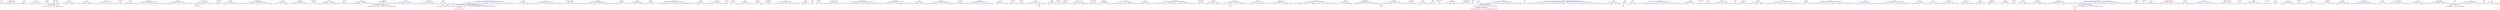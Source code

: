 strict digraph  {
	tusk	 [color=red,
		fontname=courier,
		shape=box];
	pulling	 [color=red,
		fontname=courier,
		shape=box];
	tusk -> pulling	 [color=blue,
		xlabel=0.16];
	"choicest flowers"	 [color=red,
		fontname=courier,
		shape=box];
	adorned	 [color=red,
		fontname=courier,
		shape=box];
	"choicest flowers" -> adorned	 [color=blue,
		xlabel=0.29];
	offered	 [color=red,
		fontname=courier,
		shape=box];
	"choicest flowers" -> offered	 [color=blue,
		xlabel=0.04];
	cynosure	 [color=red,
		fontname=courier,
		shape=box];
	"choicest flowers" -> cynosure	 [color=blue,
		xlabel=0.06];
	garlands	 [color=red,
		fontname=courier,
		shape=box];
	"choicest flowers" -> garlands	 [color=blue,
		xlabel=0.29];
	sword	 [color=red,
		fontname=courier,
		shape=box];
	challenge	 [color=red,
		fontname=courier,
		shape=box];
	sword -> challenge	 [color=blue,
		xlabel=0.22];
	get	 [color=red,
		fontname=courier,
		shape=box];
	sword -> get	 [color=blue,
		xlabel=0.14];
	vision	 [color=red,
		fontname=courier,
		shape=box];
	brooding	 [color=red,
		fontname=courier,
		shape=box];
	vision -> brooding	 [color=blue,
		xlabel=0.04];
	convinced	 [color=red,
		fontname=courier,
		shape=box];
	vision -> convinced	 [color=blue,
		xlabel=0.04];
	unusual	 [color=red,
		fontname=courier,
		shape=box];
	vision -> unusual	 [color=blue,
		xlabel=0.03];
	truth	 [color=red,
		fontname=courier,
		shape=box];
	vision -> truth	 [color=blue,
		xlabel=0.21];
	cowherds	 [color=red,
		fontname=courier,
		shape=box];
	bout	 [color=red,
		fontname=courier,
		shape=box];
	cowherds -> bout	 [color=blue,
		xlabel=0.2];
	right	 [color=red,
		fontname=courier,
		shape=box];
	cowherds -> right	 [color=blue,
		xlabel=0.18];
	"cattle tenders"	 [color=red,
		fontname=courier,
		shape=box];
	"pastime games"	 [color=red,
		fontname=courier,
		shape=box];
	"cattle tenders" -> "pastime games"	 [color=blue,
		xlabel=0.07];
	addressed	 [color=red,
		fontname=courier,
		shape=box];
	"cattle tenders" -> addressed	 [color=blue,
		xlabel=0.26];
	dexterous	 [color=red,
		fontname=courier,
		shape=box];
	"pastime games" -> dexterous	 [color=blue,
		xlabel=0.05];
	"'\x93you'"	 [color=red,
		fontname=courier,
		shape=box];
	"pastime games" -> "'\x93you'"	 [color=blue,
		xlabel=0.06];
	cattle	 [color=red,
		fontname=courier,
		shape=box];
	"pastime games" -> cattle	 [color=blue,
		xlabel=0.06];
	mockingly	 [color=red,
		fontname=courier,
		shape=box];
	"pastime games" -> mockingly	 [color=blue,
		xlabel=0.05];
	grazing	 [color=red,
		fontname=courier,
		shape=box];
	"pastime games" -> grazing	 [color=blue,
		xlabel=0.06];
	mathura	 [color=red,
		fontname=courier,
		shape=box];
	disclosure	 [color=red,
		fontname=courier,
		shape=box];
	mathura -> disclosure	 [color=blue,
		xlabel=0.25];
	began	 [color=red,
		fontname=courier,
		shape=box];
	mathura -> began	 [color=blue,
		xlabel=0.28];
	identities	 [color=red,
		fontname=courier,
		shape=box];
	mathura -> identities	 [color=blue,
		xlabel=0.25];
	visit	 [color=red,
		fontname=courier,
		shape=box];
	mathura -> visit	 [color=blue,
		xlabel=0.28];
	heart	 [color=red,
		fontname=courier,
		shape=box];
	beautiful	 [color=red,
		fontname=courier,
		shape=box];
	heart -> beautiful	 [color=blue,
		xlabel=0.17];
	compassion	 [color=red,
		fontname=courier,
		shape=box];
	heart -> compassion	 [color=blue,
		xlabel=0.03];
	afflictions	 [color=red,
		fontname=courier,
		shape=box];
	heart -> afflictions	 [color=blue,
		xlabel=0.03];
	wave	 [color=red,
		fontname=courier,
		shape=box];
	heart -> wave	 [color=blue,
		xlabel=0.03];
	"dear friend"	 [color=red,
		fontname=courier,
		shape=box];
	prospects	 [color=red,
		fontname=courier,
		shape=box];
	"dear friend" -> prospects	 [color=blue,
		xlabel=0.05];
	happily	 [color=red,
		fontname=courier,
		shape=box];
	"dear friend" -> happily	 [color=blue,
		xlabel=0.29];
	assignment	 [color=red,
		fontname=courier,
		shape=box];
	"dear friend" -> assignment	 [color=blue,
		xlabel=0.05];
	"'akrura\x92s'"	 [color=red,
		fontname=courier,
		shape=box];
	"dear friend" -> "'akrura\x92s'"	 [color=blue,
		xlabel=0.35];
	thoughts	 [color=red,
		fontname=courier,
		shape=box];
	"dear friend" -> thoughts	 [color=blue,
		xlabel=0.03];
	invitation	 [color=red,
		fontname=courier,
		shape=box];
	honoured	 [color=red,
		fontname=courier,
		shape=box];
	invitation -> honoured	 [color=blue,
		xlabel=0.18];
	death	 [color=red,
		fontname=courier,
		shape=box];
	fiercely	 [color=red,
		fontname=courier,
		shape=box];
	death -> fiercely	 [color=blue,
		xlabel=0.21];
	approaching	 [color=red,
		fontname=courier,
		shape=box];
	death -> approaching	 [color=blue,
		xlabel=0.2];
	jumped	 [color=red,
		fontname=courier,
		shape=box];
	death -> jumped	 [color=blue,
		xlabel=0.22];
	"'krishna\x92s'"	 [color=red,
		fontname=courier,
		shape=box];
	fate	 [color=red,
		fontname=courier,
		shape=box];
	"'krishna\x92s'" -> fate	 [color=blue,
		xlabel=0.05];
	show	 [color=red,
		fontname=courier,
		shape=box];
	"'krishna\x92s'" -> show	 [color=blue,
		xlabel=0.04];
	irony	 [color=red,
		fontname=courier,
		shape=box];
	"'krishna\x92s'" -> irony	 [color=blue,
		xlabel=0.05];
	had	 [color=red,
		fontname=courier,
		shape=box];
	"'krishna\x92s'" -> had	 [color=blue,
		xlabel=0.05];
	subjects	 [color=red,
		fontname=courier,
		shape=box];
	"'krishna\x92s'" -> subjects	 [color=blue,
		xlabel=0.06];
	planned	 [color=red,
		fontname=courier,
		shape=box];
	"'krishna\x92s'" -> planned	 [color=blue,
		xlabel=0.03];
	destined	 [color=red,
		fontname=courier,
		shape=box];
	"'krishna\x92s'" -> destined	 [color=blue,
		xlabel=0.22];
	instead	 [color=red,
		fontname=courier,
		shape=box];
	"'krishna\x92s'" -> instead	 [color=blue,
		xlabel=0.03];
	"trump card"	 [color=red,
		fontname=courier,
		shape=box];
	conceal	 [color=red,
		fontname=courier,
		shape=box];
	"trump card" -> conceal	 [color=blue,
		xlabel=0.01];
	wriggled	 [color=red,
		fontname=courier,
		shape=box];
	"trump card" -> wriggled	 [color=blue,
		xlabel=0.01];
	seat	 [color=red,
		fontname=courier,
		shape=box];
	"trump card" -> seat	 [color=blue,
		xlabel=0.01];
	going	 [color=red,
		fontname=courier,
		shape=box];
	"trump card" -> going	 [color=blue,
		xlabel=0.01];
	best	 [color=red,
		fontname=courier,
		shape=box];
	"trump card" -> best	 [color=blue,
		xlabel=0.01];
	discomfiture	 [color=red,
		fontname=courier,
		shape=box];
	"trump card" -> discomfiture	 [color=blue,
		xlabel=0.28];
	"'day\x92s'"	 [color=red,
		fontname=courier,
		shape=box];
	"trump card" -> "'day\x92s'"	 [color=blue,
		xlabel=0.01];
	"asura kesi"	 [color=red,
		fontname=courier,
		shape=box];
	boy	 [color=red,
		fontname=courier,
		shape=box];
	"asura kesi" -> boy	 [color=blue,
		xlabel=0.3];
	seized	 [color=red,
		fontname=courier,
		shape=box];
	"asura kesi" -> seized	 [color=blue,
		xlabel=0.01];
	attempt	 [color=red,
		fontname=courier,
		shape=box];
	"asura kesi" -> attempt	 [color=blue,
		xlabel=0.3];
	daitya	 [color=red,
		fontname=courier,
		shape=box];
	"asura kesi" -> daitya	 [color=blue,
		xlabel=0.02];
	maya	 [color=red,
		fontname=courier,
		shape=box];
	"asura kesi" -> maya	 [color=blue,
		xlabel=0.02];
	"divine boy"	 [color=red,
		fontname=courier,
		shape=box];
	"asura kesi" -> "divine boy"	 [color=blue,
		xlabel=0.08];
	state	 [color=red,
		fontname=courier,
		shape=box];
	seized -> state	 [color=blue,
		xlabel=0.03];
	delirium	 [color=red,
		fontname=courier,
		shape=box];
	seized -> delirium	 [color=blue,
		xlabel=0.15];
	"surprise visit"	 [color=red,
		fontname=courier,
		shape=box];
	confirmed	 [color=red,
		fontname=courier,
		shape=box];
	"surprise visit" -> confirmed	 [color=blue,
		xlabel=0.26];
	was	 [color=red,
		fontname=courier,
		shape=box];
	"surprise visit" -> was	 [color=blue,
		xlabel=0.24];
	massage	 [color=red,
		fontname=courier,
		shape=box];
	pleasure	 [color=red,
		fontname=courier,
		shape=box];
	massage -> pleasure	 [color=blue,
		xlabel=0.19];
	let	 [color=red,
		fontname=courier,
		shape=box];
	massage -> let	 [color=blue,
		xlabel=0.15];
	experience	 [color=red,
		fontname=courier,
		shape=box];
	massage -> experience	 [color=blue,
		xlabel=0.2];
	soothing	 [color=red,
		fontname=courier,
		shape=box];
	massage -> soothing	 [color=blue,
		xlabel=0.17];
	"death psychosis"	 [color=red,
		fontname=courier,
		shape=box];
	visualized	 [color=red,
		fontname=courier,
		shape=box];
	"death psychosis" -> visualized	 [color=blue,
		xlabel=0.06];
	intermittent	 [color=red,
		fontname=courier,
		shape=box];
	"death psychosis" -> intermittent	 [color=blue,
		xlabel=0.06];
	wakefulness	 [color=red,
		fontname=courier,
		shape=box];
	"death psychosis" -> wakefulness	 [color=blue,
		xlabel=0.06];
	break	 [color=red,
		fontname=courier,
		shape=box];
	"death psychosis" -> break	 [color=blue,
		xlabel=0.28];
	dizzy	 [color=red,
		fontname=courier,
		shape=box];
	"death psychosis" -> dizzy	 [color=blue,
		xlabel=0.06];
	various	 [color=red,
		fontname=courier,
		shape=box];
	"death psychosis" -> various	 [color=blue,
		xlabel=0.05];
	woke	 [color=red,
		fontname=courier,
		shape=box];
	"death psychosis" -> woke	 [color=blue,
		xlabel=0.06];
	portents	 [color=red,
		fontname=courier,
		shape=box];
	"death psychosis" -> portents	 [color=blue,
		xlabel=0.06];
	akrua	 [color=red,
		fontname=courier,
		shape=box];
	reluctantly	 [color=red,
		fontname=courier,
		shape=box];
	akrua -> reluctantly	 [color=blue,
		xlabel=0.03];
	reporting	 [color=red,
		fontname=courier,
		shape=box];
	akrua -> reporting	 [color=blue,
		xlabel=0.19];
	retired	 [color=red,
		fontname=courier,
		shape=box];
	akrua -> retired	 [color=blue,
		xlabel=0.04];
	left	 [color=red,
		fontname=courier,
		shape=box];
	akrua -> left	 [color=blue,
		xlabel=0.04];
	"'kamsa\x92s'"	 [color=red,
		fontname=courier,
		shape=box];
	ends	 [color=red,
		fontname=courier,
		shape=box];
	"'kamsa\x92s'" -> ends	 [color=blue,
		xlabel=0.04];
	powerful	 [color=red,
		fontname=courier,
		shape=box];
	"'kamsa\x92s'" -> powerful	 [color=blue,
		xlabel=0.23];
	arms	 [color=red,
		fontname=courier,
		shape=box];
	"'kamsa\x92s'" -> arms	 [color=blue,
		xlabel=0.04];
	hair	 [color=red,
		fontname=courier,
		shape=box];
	"'kamsa\x92s'" -> hair	 [color=blue,
		xlabel=0.04];
	victory	 [color=red,
		fontname=courier,
		shape=box];
	"'kamsa\x92s'" -> victory	 [color=blue,
		xlabel=0.04];
	stand	 [color=red,
		fontname=courier,
		shape=box];
	"'kamsa\x92s'" -> stand	 [color=blue,
		xlabel=0.05];
	ananthshesha	 [color=red,
		fontname=courier,
		shape=box];
	lord	 [color=red,
		fontname=courier,
		shape=box];
	ananthshesha -> lord	 [color=blue,
		xlabel=0.04];
	incarnate	 [color=red,
		fontname=courier,
		shape=box];
	ananthshesha -> incarnate	 [color=blue,
		xlabel=0.22];
	"krishna's"	 [color=red,
		fontname=courier,
		shape=box];
	saluted	 [color=red,
		fontname=courier,
		shape=box];
	"krishna's" -> saluted	 [color=blue,
		xlabel=0.04];
	feet	 [color=red,
		fontname=courier,
		shape=box];
	"krishna's" -> feet	 [color=blue,
		xlabel=0.04];
	embrace	 [color=red,
		fontname=courier,
		shape=box];
	"krishna's" -> embrace	 [color=blue,
		xlabel=0.04];
	therefore	 [color=red,
		fontname=courier,
		shape=box];
	"krishna's" -> therefore	 [color=blue,
		xlabel=0.2];
	prison	 [color=red,
		fontname=courier,
		shape=box];
	"krishna's" -> prison	 [color=blue,
		xlabel=0.04];
	touched	 [color=red,
		fontname=courier,
		shape=box];
	"krishna's" -> touched	 [color=blue,
		xlabel=0.04];
	arrival	 [color=red,
		fontname=courier,
		shape=box];
	gate	 [color=red,
		fontname=courier,
		shape=box];
	arrival -> gate	 [color=blue,
		xlabel=0.18];
	trampled	 [color=red,
		fontname=courier,
		shape=box];
	arrival -> trampled	 [color=blue,
		xlabel=0.18];
	trusted	 [color=red,
		fontname=courier,
		shape=box];
	however	 [color=red,
		fontname=courier,
		shape=box];
	trusted -> however	 [color=blue,
		xlabel=0.03];
	aside	 [color=red,
		fontname=courier,
		shape=box];
	trusted -> aside	 [color=blue,
		xlabel=0.22];
	representative	 [color=red,
		fontname=courier,
		shape=box];
	trusted -> representative	 [color=blue,
		xlabel=0.04];
	passing	 [color=red,
		fontname=courier,
		shape=box];
	trusted -> passing	 [color=blue,
		xlabel=0.04];
	brushed	 [color=red,
		fontname=courier,
		shape=box];
	trusted -> brushed	 [color=blue,
		xlabel=0.05];
	misunderstood	 [color=red,
		fontname=courier,
		shape=box];
	trusted -> misunderstood	 [color=blue,
		xlabel=0.04];
	deformities	 [color=red,
		fontname=courier,
		shape=box];
	magic	 [color=red,
		fontname=courier,
		shape=box];
	deformities -> magic	 [color=blue,
		xlabel=0.04];
	like	 [color=red,
		fontname=courier,
		shape=box];
	deformities -> like	 [color=blue,
		xlabel=0.02];
	eye	 [color=red,
		fontname=courier,
		shape=box];
	deformities -> eye	 [color=blue,
		xlabel=0.22];
	wink	 [color=red,
		fontname=courier,
		shape=box];
	deformities -> wink	 [color=blue,
		xlabel=0.01];
	vanished	 [color=red,
		fontname=courier,
		shape=box];
	deformities -> vanished	 [color=blue,
		xlabel=0.04];
	felled	 [color=red,
		fontname=courier,
		shape=box];
	like -> felled	 [color=blue,
		xlabel=0.02];
	last	 [color=red,
		fontname=courier,
		shape=box];
	like -> last	 [color=blue,
		xlabel=0.01];
	tree	 [color=red,
		fontname=courier,
		shape=box];
	like -> tree	 [color=blue,
		xlabel=0.11];
	finally	 [color=red,
		fontname=courier,
		shape=box];
	like -> finally	 [color=blue,
		xlabel=0.02];
	breathed	 [color=red,
		fontname=courier,
		shape=box];
	like -> breathed	 [color=blue,
		xlabel=0.02];
	trunk	 [color=red,
		fontname=courier,
		shape=box];
	like -> trunk	 [color=blue,
		xlabel=0.02];
	grabbed	 [color=red,
		fontname=courier,
		shape=box];
	like -> grabbed	 [color=blue,
		xlabel=0.02];
	stamped	 [color=red,
		fontname=courier,
		shape=box];
	like -> stamped	 [color=blue,
		xlabel=0.02];
	agreed	 [color=red,
		fontname=courier,
		shape=box];
	flattered	 [color=red,
		fontname=courier,
		shape=box];
	agreed -> flattered	 [color=blue,
		xlabel=0.03];
	felt	 [color=red,
		fontname=courier,
		shape=box];
	agreed -> felt	 [color=blue,
		xlabel=0.03];
	wholeheartedly	 [color=red,
		fontname=courier,
		shape=box];
	agreed -> wholeheartedly	 [color=blue,
		xlabel=0.17];
	services	 [color=red,
		fontname=courier,
		shape=box];
	agreed -> services	 [color=blue,
		xlabel=0.02];
	find	 [color=red,
		fontname=courier,
		shape=box];
	agreed -> find	 [color=blue,
		xlabel=0.03];
	desiring	 [color=red,
		fontname=courier,
		shape=box];
	agreed -> desiring	 [color=blue,
		xlabel=0.03];
	"'yashoda\x92s'"	 [color=red,
		fontname=courier,
		shape=box];
	"yoga-maya"	 [color=red,
		fontname=courier,
		shape=box];
	"'yashoda\x92s'" -> "yoga-maya"	 [color=blue,
		xlabel=0.04];
	actually	 [color=red,
		fontname=courier,
		shape=box];
	"'yashoda\x92s'" -> actually	 [color=blue,
		xlabel=0.2];
	child	 [color=red,
		fontname=courier,
		shape=box];
	"'yashoda\x92s'" -> child	 [color=blue,
		xlabel=0.03];
	daughter	 [color=red,
		fontname=courier,
		shape=box];
	"'yashoda\x92s'" -> daughter	 [color=blue,
		xlabel=0.03];
	"'lord\x92s'"	 [color=red,
		fontname=courier,
		shape=box];
	"'yashoda\x92s'" -> "'lord\x92s'"	 [color=blue,
		xlabel=0.03];
	game	 [color=red,
		fontname=courier,
		shape=box];
	similar	 [color=red,
		fontname=courier,
		shape=box];
	game -> similar	 [color=blue,
		xlabel=0.17];
	played	 [color=red,
		fontname=courier,
		shape=box];
	game -> played	 [color=blue,
		xlabel=0.19];
	"divine vision"	 [color=red,
		fontname=courier,
		shape=box];
	cowboys	 [color=red,
		fontname=courier,
		shape=box];
	"divine vision" -> cowboys	 [color=blue,
		xlabel=0.01];
	vishnu	 [color=red,
		fontname=courier,
		shape=box];
	"divine vision" -> vishnu	 [color=blue,
		xlabel=0.05];
	stole	 [color=red,
		fontname=courier,
		shape=box];
	"divine vision" -> stole	 [color=blue,
		xlabel=0.06];
	blocked	 [color=red,
		fontname=courier,
		shape=box];
	"divine vision" -> blocked	 [color=blue,
		xlabel=0.01];
	"dark mountain"	 [color=red,
		fontname=courier,
		shape=box];
	"divine vision" -> "dark mountain"	 [color=blue,
		xlabel=0.01];
	acting	 [color=red,
		fontname=courier,
		shape=box];
	"divine vision" -> acting	 [color=blue,
		xlabel=0.01];
	entrance	 [color=red,
		fontname=courier,
		shape=box];
	"divine vision" -> entrance	 [color=blue,
		xlabel=0.01];
	huge	 [color=red,
		fontname=courier,
		shape=box];
	"divine vision" -> huge	 [color=blue,
		xlabel=0.01];
	smile	 [color=red,
		fontname=courier,
		shape=box];
	"divine vision" -> smile	 [color=blue,
		xlabel=0.01];
	robber	 [color=red,
		fontname=courier,
		shape=box];
	"divine vision" -> robber	 [color=blue,
		xlabel=0.01];
	dark	 [color=red,
		fontname=courier,
		shape=box];
	"divine vision" -> dark	 [color=blue,
		xlabel=0.01];
	carried	 [color=red,
		fontname=courier,
		shape=box];
	"divine vision" -> carried	 [color=blue,
		xlabel=0.01];
	disguised	 [color=red,
		fontname=courier,
		shape=box];
	"divine vision" -> disguised	 [color=blue,
		xlabel=0.01];
	inside	 [color=red,
		fontname=courier,
		shape=box];
	"divine vision" -> inside	 [color=blue,
		xlabel=0.25];
	rock	 [color=red,
		fontname=courier,
		shape=box];
	"divine vision" -> rock	 [color=blue,
		xlabel=0.01];
	pushed	 [color=red,
		fontname=courier,
		shape=box];
	cowboys -> pushed	 [color=blue,
		xlabel=0.01];
	mild	 [color=red,
		fontname=courier,
		shape=box];
	vishnu -> mild	 [color=blue,
		xlabel=0.04];
	ready	 [color=red,
		fontname=courier,
		shape=box];
	vishnu -> ready	 [color=blue,
		xlabel=0.02];
	information	 [color=red,
		fontname=courier,
		shape=box];
	vishnu -> information	 [color=blue,
		xlabel=0.03];
	divulge	 [color=red,
		fontname=courier,
		shape=box];
	vishnu -> divulge	 [color=blue,
		xlabel=0.04];
	vraja	 [color=red,
		fontname=courier,
		shape=box];
	vishnu -> vraja	 [color=blue,
		xlabel=0.04];
	mahout	 [color=red,
		fontname=courier,
		shape=box];
	vishnu -> mahout	 [color=blue,
		xlabel=0.01];
	"akrura's"	 [color=red,
		fontname=courier,
		shape=box];
	vishnu -> "akrura's"	 [color=blue,
		xlabel=0.04];
	got	 [color=red,
		fontname=courier,
		shape=box];
	vishnu -> got	 [color=blue,
		xlabel=0.03];
	excited	 [color=red,
		fontname=courier,
		shape=box];
	vishnu -> excited	 [color=blue,
		xlabel=0.04];
	requested	 [color=red,
		fontname=courier,
		shape=box];
	vishnu -> requested	 [color=blue,
		xlabel=0.05];
	gifts	 [color=red,
		fontname=courier,
		shape=box];
	vishnu -> gifts	 [color=blue,
		xlabel=0.04];
	did	 [color=red,
		fontname=courier,
		shape=box];
	vishnu -> did	 [color=blue,
		xlabel=0.02];
	reacted	 [color=red,
		fontname=courier,
		shape=box];
	vishnu -> reacted	 [color=blue,
		xlabel=0.04];
	residents	 [color=red,
		fontname=courier,
		shape=box];
	vishnu -> residents	 [color=blue,
		xlabel=0.04];
	anyone	 [color=red,
		fontname=courier,
		shape=box];
	vishnu -> anyone	 [color=blue,
		xlabel=0.04];
	lifted	 [color=red,
		fontname=courier,
		shape=box];
	mahout -> lifted	 [color=blue,
		xlabel=0.19];
	slipped	 [color=red,
		fontname=courier,
		shape=box];
	mahout -> slipped	 [color=blue,
		xlabel=0.2];
	eel	 [color=red,
		fontname=courier,
		shape=box];
	mahout -> eel	 [color=blue,
		xlabel=0.17];
	oblige	 [color=red,
		fontname=courier,
		shape=box];
	readiness	 [color=red,
		fontname=courier,
		shape=box];
	oblige -> readiness	 [color=blue,
		xlabel=0.03];
	impressed	 [color=red,
		fontname=courier,
		shape=box];
	oblige -> impressed	 [color=blue,
		xlabel=0.03];
	immediately	 [color=red,
		fontname=courier,
		shape=box];
	oblige -> immediately	 [color=blue,
		xlabel=0.17];
	cave	 [color=red,
		fontname=courier,
		shape=box];
	suffocation	 [color=red,
		fontname=courier,
		shape=box];
	cave -> suffocation	 [color=blue,
		xlabel=0.01];
	far	 [color=red,
		fontname=courier,
		shape=box];
	cave -> far	 [color=blue,
		xlabel=0.12];
	saved	 [color=red,
		fontname=courier,
		shape=box];
	cave -> saved	 [color=blue,
		xlabel=0.01];
	ran	 [color=red,
		fontname=courier,
		shape=box];
	cave -> ran	 [color=blue,
		xlabel=0.01];
	premise	 [color=red,
		fontname=courier,
		shape=box];
	cave -> premise	 [color=blue,
		xlabel=0.02];
	removed	 [color=red,
		fontname=courier,
		shape=box];
	cave -> removed	 [color=blue,
		xlabel=0.01];
	friends	 [color=red,
		fontname=courier,
		shape=box];
	cave -> friends	 [color=blue,
		xlabel=0.01];
	attacking	 [color=red,
		fontname=courier,
		shape=box];
	cave -> attacking	 [color=blue,
		xlabel=0.01];
	"thousand elephants"	 [color=red,
		fontname=courier,
		shape=box];
	strength	 [color=red,
		fontname=courier,
		shape=box];
	"thousand elephants" -> strength	 [color=blue,
		xlabel=0.01];
	prowess	 [color=red,
		fontname=courier,
		shape=box];
	"thousand elephants" -> prowess	 [color=blue,
		xlabel=0.29];
	besides	 [color=red,
		fontname=courier,
		shape=box];
	"thousand elephants" -> besides	 [color=blue,
		xlabel=0.01];
	exhibited	 [color=red,
		fontname=courier,
		shape=box];
	"thousand elephants" -> exhibited	 [color=blue,
		xlabel=0.01];
	spectators	 [color=red,
		fontname=courier,
		shape=box];
	"kamsa challenging"	 [color=red,
		fontname=courier,
		shape=box];
	spectators -> "kamsa challenging"	 [color=blue,
		xlabel=0.02];
	fearing	 [color=red,
		fontname=courier,
		shape=box];
	spectators -> fearing	 [color=blue,
		xlabel=0.19];
	stalwarts	 [color=red,
		fontname=courier,
		shape=box];
	spectators -> stalwarts	 [color=blue,
		xlabel=0.03];
	youth	 [color=red,
		fontname=courier,
		shape=box];
	spectators -> youth	 [color=blue,
		xlabel=0.03];
	tense	 [color=red,
		fontname=courier,
		shape=box];
	spectators -> tense	 [color=blue,
		xlabel=0.03];
	seats	 [color=red,
		fontname=courier,
		shape=box];
	spectators -> seats	 [color=blue,
		xlabel=0.03];
	outcome	 [color=red,
		fontname=courier,
		shape=box];
	spectators -> outcome	 [color=blue,
		xlabel=0.03];
	challenging	 [color=red,
		fontname=courier,
		shape=box];
	spectators -> challenging	 [color=blue,
		xlabel=0.02];
	wrestling	 [color=red,
		fontname=courier,
		shape=box];
	arranged	 [color=red,
		fontname=courier,
		shape=box];
	wrestling -> arranged	 [color=blue,
		xlabel=0.03];
	strong	 [color=red,
		fontname=courier,
		shape=box];
	wrestling -> strong	 [color=blue,
		xlabel=0.21];
	two	 [color=red,
		fontname=courier,
		shape=box];
	wrestling -> two	 [color=blue,
		xlabel=0.03];
	contest	 [color=red,
		fontname=courier,
		shape=box];
	wrestling -> contest	 [color=blue,
		xlabel=0.04];
	florist	 [color=red,
		fontname=courier,
		shape=box];
	devoted	 [color=red,
		fontname=courier,
		shape=box];
	florist -> devoted	 [color=blue,
		xlabel=0.03];
	takes	 [color=red,
		fontname=courier,
		shape=box];
	florist -> takes	 [color=blue,
		xlabel=0.19];
	serve	 [color=red,
		fontname=courier,
		shape=box];
	florist -> serve	 [color=blue,
		xlabel=0.03];
	problems	 [color=red,
		fontname=courier,
		shape=box];
	florist -> problems	 [color=blue,
		xlabel=0.03];
	care	 [color=red,
		fontname=courier,
		shape=box];
	florist -> care	 [color=blue,
		xlabel=0.03];
	nullify	 [color=red,
		fontname=courier,
		shape=box];
	straw	 [color=red,
		fontname=courier,
		shape=box];
	nullify -> straw	 [color=blue,
		xlabel=0.2];
	still	 [color=red,
		fontname=courier,
		shape=box];
	nullify -> still	 [color=blue,
		xlabel=0.07];
	hope	 [color=red,
		fontname=courier,
		shape=box];
	nullify -> hope	 [color=blue,
		xlabel=0.18];
	deeds	 [color=red,
		fontname=courier,
		shape=box];
	loss	 [color=red,
		fontname=courier,
		shape=box];
	deeds -> loss	 [color=blue,
		xlabel=0.22];
	widows	 [color=red,
		fontname=courier,
		shape=box];
	deeds -> widows	 [color=blue,
		xlabel=0.22];
	though	 [color=red,
		fontname=courier,
		shape=box];
	deeds -> though	 [color=blue,
		xlabel=0.2];
	received	 [color=red,
		fontname=courier,
		shape=box];
	deeds -> received	 [color=blue,
		xlabel=0.18];
	fitting	 [color=red,
		fontname=courier,
		shape=box];
	deeds -> fitting	 [color=blue,
		xlabel=0.2];
	husbands	 [color=red,
		fontname=courier,
		shape=box];
	deeds -> husbands	 [color=blue,
		xlabel=0.22];
	enough	 [color=red,
		fontname=courier,
		shape=box];
	deeds -> enough	 [color=blue,
		xlabel=0.12];
	realise	 [color=red,
		fontname=courier,
		shape=box];
	deeds -> realise	 [color=blue,
		xlabel=0.22];
	grieving	 [color=red,
		fontname=courier,
		shape=box];
	deeds -> grieving	 [color=blue,
		xlabel=0.2];
	punishment	 [color=red,
		fontname=courier,
		shape=box];
	deeds -> punishment	 [color=blue,
		xlabel=0.22];
	pieces	 [color=red,
		fontname=courier,
		shape=box];
	snapped	 [color=red,
		fontname=courier,
		shape=box];
	pieces -> snapped	 [color=blue,
		xlabel=0.18];
	tried	 [color=red,
		fontname=courier,
		shape=box];
	pieces -> tried	 [color=blue,
		xlabel=0.23];
	string	 [color=red,
		fontname=courier,
		shape=box];
	pieces -> string	 [color=blue,
		xlabel=0.19];
	washermen	 [color=red,
		fontname=courier,
		shape=box];
	dangerous	 [color=red,
		fontname=courier,
		shape=box];
	washermen -> dangerous	 [color=blue,
		xlabel=0.19];
	bundles	 [color=red,
		fontname=courier,
		shape=box];
	washermen -> bundles	 [color=blue,
		xlabel=0.24];
	dropping	 [color=red,
		fontname=courier,
		shape=box];
	washermen -> dropping	 [color=blue,
		xlabel=0.22];
	fear	 [color=red,
		fontname=courier,
		shape=box];
	washermen -> fear	 [color=blue,
		xlabel=0.23];
	fled	 [color=red,
		fontname=courier,
		shape=box];
	washermen -> fled	 [color=blue,
		xlabel=0.23];
	"join hands"	 [color=red,
		fontname=courier,
		shape=box];
	expect	 [color=red,
		fontname=courier,
		shape=box];
	"join hands" -> expect	 [color=blue,
		xlabel=0.28];
	twodaityas	 [color=red,
		fontname=courier,
		shape=box];
	attack	 [color=red,
		fontname=courier,
		shape=box];
	twodaityas -> attack	 [color=blue,
		xlabel=0.18];
	succumbed	 [color=red,
		fontname=courier,
		shape=box];
	twodaityas -> succumbed	 [color=blue,
		xlabel=0.03];
	yadus	 [color=red,
		fontname=courier,
		shape=box];
	kingdom	 [color=red,
		fontname=courier,
		shape=box];
	yadus -> kingdom	 [color=blue,
		xlabel=0.02];
	see	 [color=red,
		fontname=courier,
		shape=box];
	yadus -> see	 [color=blue,
		xlabel=0.02];
	happy	 [color=red,
		fontname=courier,
		shape=box];
	yadus -> happy	 [color=blue,
		xlabel=0.02];
	prosperous	 [color=red,
		fontname=courier,
		shape=box];
	yadus -> prosperous	 [color=blue,
		xlabel=0.18];
	"'night\x92s'"	 [color=red,
		fontname=courier,
		shape=box];
	carts	 [color=red,
		fontname=courier,
		shape=box];
	"'night\x92s'" -> carts	 [color=blue,
		xlabel=0.23];
	sleep	 [color=red,
		fontname=courier,
		shape=box];
	"'night\x92s'" -> sleep	 [color=blue,
		xlabel=0.24];
	peaceful	 [color=red,
		fontname=courier,
		shape=box];
	"'night\x92s'" -> peaceful	 [color=blue,
		xlabel=0.19];
	"ideal messenger"	 [color=red,
		fontname=courier,
		shape=box];
	hit	 [color=red,
		fontname=courier,
		shape=box];
	"ideal messenger" -> hit	 [color=blue,
		xlabel=0.03];
	upon	 [color=red,
		fontname=courier,
		shape=box];
	"ideal messenger" -> upon	 [color=blue,
		xlabel=0.03];
	carry	 [color=red,
		fontname=courier,
		shape=box];
	"ideal messenger" -> carry	 [color=blue,
		xlabel=0.24];
	uncle	 [color=red,
		fontname=courier,
		shape=box];
	name	 [color=red,
		fontname=courier,
		shape=box];
	uncle -> name	 [color=blue,
		xlabel=0.04];
	miseries	 [color=red,
		fontname=courier,
		shape=box];
	uncle -> miseries	 [color=blue,
		xlabel=0.06];
	cursed	 [color=red,
		fontname=courier,
		shape=box];
	uncle -> cursed	 [color=blue,
		xlabel=0.05];
	hands	 [color=red,
		fontname=courier,
		shape=box];
	uncle -> hands	 [color=blue,
		xlabel=0.06];
	siblings	 [color=red,
		fontname=courier,
		shape=box];
	uncle -> siblings	 [color=blue,
		xlabel=0.05];
	root	 [color=red,
		fontname=courier,
		shape=box];
	uncle -> root	 [color=blue,
		xlabel=0.06];
	"'parents\x92'"	 [color=red,
		fontname=courier,
		shape=box];
	uncle -> "'parents\x92'"	 [color=blue,
		xlabel=0.25];
	miracle	 [color=red,
		fontname=courier,
		shape=box];
	dreamt	 [color=red,
		fontname=courier,
		shape=box];
	miracle -> dreamt	 [color=blue,
		xlabel=0.04];
	happen	 [color=red,
		fontname=courier,
		shape=box];
	miracle -> happen	 [color=blue,
		xlabel=0.19];
	never	 [color=red,
		fontname=courier,
		shape=box];
	miracle -> never	 [color=blue,
		xlabel=0.03];
	action	 [color=red,
		fontname=courier,
		shape=box];
	place	 [color=red,
		fontname=courier,
		shape=box];
	action -> place	 [color=blue,
		xlabel=0.12];
	treatment	 [color=red,
		fontname=courier,
		shape=box];
	suitable	 [color=red,
		fontname=courier,
		shape=box];
	treatment -> suitable	 [color=blue,
		xlabel=0.14];
	chopping	 [color=red,
		fontname=courier,
		shape=box];
	treatment -> chopping	 [color=blue,
		xlabel=0.02];
	"core professionals"	 [color=red,
		fontname=courier,
		shape=box];
	sympathetic	 [color=red,
		fontname=courier,
		shape=box];
	"core professionals" -> sympathetic	 [color=blue,
		xlabel=0.26];
	towards	 [color=red,
		fontname=courier,
		shape=box];
	"core professionals" -> towards	 [color=blue,
		xlabel=0.04];
	hard	 [color=red,
		fontname=courier,
		shape=box];
	"core professionals" -> hard	 [color=blue,
		xlabel=0.23];
	facing	 [color=red,
		fontname=courier,
		shape=box];
	"core professionals" -> facing	 [color=blue,
		xlabel=0.03];
	boys	 [color=red,
		fontname=courier,
		shape=box];
	"core professionals" -> boys	 [color=blue,
		xlabel=0.01];
	"hostility towards"	 [color=red,
		fontname=courier,
		shape=box];
	king	 [color=red,
		fontname=courier,
		shape=box];
	"hostility towards" -> king	 [color=blue,
		xlabel=0.05];
	shouted	 [color=red,
		fontname=courier,
		shape=box];
	"hostility towards" -> shouted	 [color=blue,
		xlabel=0.06];
	shot	 [color=red,
		fontname=courier,
		shape=box];
	"hostility towards" -> shot	 [color=blue,
		xlabel=0.05];
	fury	 [color=red,
		fontname=courier,
		shape=box];
	"hostility towards" -> fury	 [color=blue,
		xlabel=0.06];
	"shot eyes"	 [color=red,
		fontname=courier,
		shape=box];
	"hostility towards" -> "shot eyes"	 [color=blue,
		xlabel=0.08];
	ugrasena	 [color=red,
		fontname=courier,
		shape=box];
	"hostility towards" -> ugrasena	 [color=blue,
		xlabel=0.06];
	ordering	 [color=red,
		fontname=courier,
		shape=box];
	"hostility towards" -> ordering	 [color=blue,
		xlabel=0.05];
	throat	 [color=red,
		fontname=courier,
		shape=box];
	"hostility towards" -> throat	 [color=blue,
		xlabel=0.04];
	blood	 [color=red,
		fontname=courier,
		shape=box];
	"hostility towards" -> blood	 [color=blue,
		xlabel=0.27];
	hoarse	 [color=red,
		fontname=courier,
		shape=box];
	"hostility towards" -> hoarse	 [color=blue,
		xlabel=0.02];
	nanda	 [color=red,
		fontname=courier,
		shape=box];
	"hostility towards" -> nanda	 [color=blue,
		xlabel=0.07];
	"mighty mountain"	 [color=red,
		fontname=courier,
		shape=box];
	real	 [color=red,
		fontname=courier,
		shape=box];
	"mighty mountain" -> real	 [color=blue,
		xlabel=0.02];
	form	 [color=red,
		fontname=courier,
		shape=box];
	"mighty mountain" -> form	 [color=blue,
		xlabel=0.03];
	assumed	 [color=red,
		fontname=courier,
		shape=box];
	"mighty mountain" -> assumed	 [color=blue,
		xlabel=0.02];
	demon	 [color=red,
		fontname=courier,
		shape=box];
	"mighty mountain" -> demon	 [color=blue,
		xlabel=0.02];
	free	 [color=red,
		fontname=courier,
		shape=box];
	"mighty mountain" -> free	 [color=blue,
		xlabel=0.21];
	resembling	 [color=red,
		fontname=courier,
		shape=box];
	"mighty mountain" -> resembling	 [color=blue,
		xlabel=0.04];
	struggling	 [color=red,
		fontname=courier,
		shape=box];
	"mighty mountain" -> struggling	 [color=blue,
		xlabel=0.02];
	hold	 [color=red,
		fontname=courier,
		shape=box];
	"mighty mountain" -> hold	 [color=blue,
		xlabel=0.25];
	bow	 [color=red,
		fontname=courier,
		shape=box];
	tensed	 [color=red,
		fontname=courier,
		shape=box];
	bow -> tensed	 [color=blue,
		xlabel=0.03];
	breaking	 [color=red,
		fontname=courier,
		shape=box];
	bow -> breaking	 [color=blue,
		xlabel=0.17];
	tossed	 [color=red,
		fontname=courier,
		shape=box];
	bow -> tossed	 [color=blue,
		xlabel=0.03];
	bed	 [color=red,
		fontname=courier,
		shape=box];
	bow -> bed	 [color=blue,
		xlabel=0.02];
	"'\x91coming'"	 [color=red,
		fontname=courier,
		shape=box];
	shadows	 [color=red,
		fontname=courier,
		shape=box];
	"'\x91coming'" -> shadows	 [color=blue,
		xlabel=0.03];
	saying	 [color=red,
		fontname=courier,
		shape=box];
	"'\x91coming'" -> saying	 [color=blue,
		xlabel=0.02];
	downfall	 [color=red,
		fontname=courier,
		shape=box];
	"'\x91coming'" -> downfall	 [color=blue,
		xlabel=0.03];
	crown	 [color=red,
		fontname=courier,
		shape=box];
	"'\x91coming'" -> crown	 [color=blue,
		xlabel=0.03];
	cast	 [color=red,
		fontname=courier,
		shape=box];
	"'\x91coming'" -> cast	 [color=blue,
		xlabel=0.03];
	goes	 [color=red,
		fontname=courier,
		shape=box];
	"'\x91coming'" -> goes	 [color=blue,
		xlabel=0.18];
	pointer	 [color=red,
		fontname=courier,
		shape=box];
	"'\x91coming'" -> pointer	 [color=blue,
		xlabel=0.03];
	events	 [color=red,
		fontname=courier,
		shape=box];
	"'\x91coming'" -> events	 [color=blue,
		xlabel=0.03];
	placed	 [color=red,
		fontname=courier,
		shape=box];
	secret	 [color=red,
		fontname=courier,
		shape=box];
	placed -> secret	 [color=blue,
		xlabel=0.03];
	guarded	 [color=red,
		fontname=courier,
		shape=box];
	placed -> guarded	 [color=blue,
		xlabel=0.16];
	opened	 [color=red,
		fontname=courier,
		shape=box];
	placed -> opened	 [color=blue,
		xlabel=0.02];
	personnel	 [color=red,
		fontname=courier,
		shape=box];
	enemy	 [color=red,
		fontname=courier,
		shape=box];
	personnel -> enemy	 [color=blue,
		xlabel=0.02];
	cowherd	 [color=red,
		fontname=courier,
		shape=box];
	personnel -> cowherd	 [color=blue,
		xlabel=0.02];
	army	 [color=red,
		fontname=courier,
		shape=box];
	personnel -> army	 [color=blue,
		xlabel=0.16];
	number	 [color=red,
		fontname=courier,
		shape=box];
	personnel -> number	 [color=blue,
		xlabel=0.02];
	hearing	 [color=red,
		fontname=courier,
		shape=box];
	personnel -> hearing	 [color=blue,
		xlabel=0.02];
	broken	 [color=red,
		fontname=courier,
		shape=box];
	personnel -> broken	 [color=blue,
		xlabel=0.02];
	fight	 [color=red,
		fontname=courier,
		shape=box];
	personnel -> fight	 [color=blue,
		xlabel=0.02];
	armed	 [color=red,
		fontname=courier,
		shape=box];
	personnel -> armed	 [color=blue,
		xlabel=0.02];
	vrajas	 [color=red,
		fontname=courier,
		shape=box];
	go	 [color=red,
		fontname=courier,
		shape=box];
	vrajas -> go	 [color=blue,
		xlabel=0.03];
	gokula	 [color=red,
		fontname=courier,
		shape=box];
	vrajas -> gokula	 [color=blue,
		xlabel=0.06];
	shiva	 [color=red,
		fontname=courier,
		shape=box];
	vrajas -> shiva	 [color=blue,
		xlabel=0.05];
	participate	 [color=red,
		fontname=courier,
		shape=box];
	vrajas -> participate	 [color=blue,
		xlabel=0.25];
	"'animal\x92s'"	 [color=red,
		fontname=courier,
		shape=box];
	disappeared	 [color=red,
		fontname=courier,
		shape=box];
	"'animal\x92s'" -> disappeared	 [color=blue,
		xlabel=0.03];
	wounding	 [color=red,
		fontname=courier,
		shape=box];
	"'animal\x92s'" -> wounding	 [color=blue,
		xlabel=0.18];
	deserved	 [color=red,
		fontname=courier,
		shape=box];
	reward	 [color=red,
		fontname=courier,
		shape=box];
	deserved -> reward	 [color=blue,
		xlabel=0.2];
	suited	 [color=red,
		fontname=courier,
		shape=box];
	deserved -> suited	 [color=blue,
		xlabel=0.19];
	matter	 [color=red,
		fontname=courier,
		shape=box];
	everyone	 [color=red,
		fontname=courier,
		shape=box];
	matter -> everyone	 [color=blue,
		xlabel=0.01];
	trivial	 [color=red,
		fontname=courier,
		shape=box];
	matter -> trivial	 [color=blue,
		xlabel=0.01];
	rewarded	 [color=red,
		fontname=courier,
		shape=box];
	matter -> rewarded	 [color=blue,
		xlabel=0.01];
	might	 [color=red,
		fontname=courier,
		shape=box];
	matter -> might	 [color=blue,
		xlabel=0.11];
	recognised	 [color=red,
		fontname=courier,
		shape=box];
	matter -> recognised	 [color=blue,
		xlabel=0.01];
	good	 [color=red,
		fontname=courier,
		shape=box];
	might -> good	 [color=blue,
		xlabel=0.01];
	sounded	 [color=red,
		fontname=courier,
		shape=box];
	climbing	 [color=red,
		fontname=courier,
		shape=box];
	sounded -> climbing	 [color=blue,
		xlabel=0.18];
	post	 [color=red,
		fontname=courier,
		shape=box];
	sounded -> post	 [color=blue,
		xlabel=0.22];
	fallen	 [color=red,
		fontname=courier,
		shape=box];
	sounded -> fallen	 [color=blue,
		xlabel=0.22];
	restlessness	 [color=red,
		fontname=courier,
		shape=box];
	night	 [color=red,
		fontname=courier,
		shape=box];
	restlessness -> night	 [color=blue,
		xlabel=0.18];
	supersedes	 [color=red,
		fontname=courier,
		shape=box];
	beyond	 [color=red,
		fontname=courier,
		shape=box];
	supersedes -> beyond	 [color=blue,
		xlabel=0.11];
	force	 [color=red,
		fontname=courier,
		shape=box];
	supersedes -> force	 [color=blue,
		xlabel=0.01];
	destiny	 [color=red,
		fontname=courier,
		shape=box];
	supersedes -> destiny	 [color=blue,
		xlabel=0.01];
	"water vision"	 [color=red,
		fontname=courier,
		shape=box];
	head	 [color=red,
		fontname=courier,
		shape=box];
	"water vision" -> head	 [color=blue,
		xlabel=0.03];
	away	 [color=red,
		fontname=courier,
		shape=box];
	"water vision" -> away	 [color=blue,
		xlabel=0.02];
	turned	 [color=red,
		fontname=courier,
		shape=box];
	"water vision" -> turned	 [color=blue,
		xlabel=0.22];
	pretending	 [color=red,
		fontname=courier,
		shape=box];
	"water vision" -> pretending	 [color=blue,
		xlabel=0.03];
	unaware	 [color=red,
		fontname=courier,
		shape=box];
	"water vision" -> unaware	 [color=blue,
		xlabel=0.04];
	"ideal redressal"	 [color=red,
		fontname=courier,
		shape=box];
	decided	 [color=red,
		fontname=courier,
		shape=box];
	"ideal redressal" -> decided	 [color=blue,
		xlabel=0.22];
	setting	 [color=red,
		fontname=courier,
		shape=box];
	"ideal redressal" -> setting	 [color=blue,
		xlabel=0.02];
	"tight grip"	 [color=red,
		fontname=courier,
		shape=box];
	whose	 [color=red,
		fontname=courier,
		shape=box];
	"tight grip" -> whose	 [color=blue,
		xlabel=0.04];
	failed	 [color=red,
		fontname=courier,
		shape=box];
	"tight grip" -> failed	 [color=blue,
		xlabel=0.27];
	efforts	 [color=red,
		fontname=courier,
		shape=box];
	"tight grip" -> efforts	 [color=blue,
		xlabel=0.04];
	iguana	 [color=red,
		fontname=courier,
		shape=box];
	"tight grip" -> iguana	 [color=blue,
		xlabel=0.06];
	manner	 [color=red,
		fontname=courier,
		shape=box];
	even	 [color=red,
		fontname=courier,
		shape=box];
	manner -> even	 [color=blue,
		xlabel=0.01];
	constantly	 [color=red,
		fontname=courier,
		shape=box];
	manner -> constantly	 [color=blue,
		xlabel=0.02];
	whatever	 [color=red,
		fontname=courier,
		shape=box];
	manner -> whatever	 [color=blue,
		xlabel=0.02];
	reason	 [color=red,
		fontname=courier,
		shape=box];
	manner -> reason	 [color=blue,
		xlabel=0.02];
	gracious	 [color=red,
		fontname=courier,
		shape=box];
	manner -> gracious	 [color=blue,
		xlabel=0.02];
	think	 [color=red,
		fontname=courier,
		shape=box];
	manner -> think	 [color=blue,
		xlabel=0.02];
	wicked	 [color=red,
		fontname=courier,
		shape=box];
	manner -> wicked	 [color=blue,
		xlabel=0.16];
	escape	 [color=red,
		fontname=courier,
		shape=box];
	chance	 [color=red,
		fontname=courier,
		shape=box];
	escape -> chance	 [color=blue,
		xlabel=0.02];
	task	 [color=red,
		fontname=courier,
		shape=box];
	escape -> task	 [color=blue,
		xlabel=0.02];
	complete	 [color=red,
		fontname=courier,
		shape=box];
	escape -> complete	 [color=blue,
		xlabel=0.13];
	muscular	 [color=red,
		fontname=courier,
		shape=box];
	escape -> muscular	 [color=blue,
		xlabel=0.02];
	"foremost duty"	 [color=red,
		fontname=courier,
		shape=box];
	families	 [color=red,
		fontname=courier,
		shape=box];
	"foremost duty" -> families	 [color=blue,
		xlabel=0.04];
	always	 [color=red,
		fontname=courier,
		shape=box];
	"foremost duty" -> always	 [color=blue,
		xlabel=0.02];
	hostility	 [color=red,
		fontname=courier,
		shape=box];
	"foremost duty" -> hostility	 [color=blue,
		xlabel=0.04];
	end	 [color=red,
		fontname=courier,
		shape=box];
	"foremost duty" -> end	 [color=blue,
		xlabel=0.05];
	comforted	 [color=red,
		fontname=courier,
		shape=box];
	"foremost duty" -> comforted	 [color=blue,
		xlabel=0.04];
	aware	 [color=red,
		fontname=courier,
		shape=box];
	"foremost duty" -> aware	 [color=blue,
		xlabel=0.03];
	disastrous	 [color=red,
		fontname=courier,
		shape=box];
	"foremost duty" -> disastrous	 [color=blue,
		xlabel=0.25];
	release	 [color=red,
		fontname=courier,
		shape=box];
	"foremost duty" -> release	 [color=blue,
		xlabel=0.04];
	led	 [color=red,
		fontname=courier,
		shape=box];
	"foremost duty" -> led	 [color=blue,
		xlabel=0.23];
	went	 [color=red,
		fontname=courier,
		shape=box];
	"foremost duty" -> went	 [color=blue,
		xlabel=0.04];
	bereaved	 [color=red,
		fontname=courier,
		shape=box];
	"foremost duty" -> bereaved	 [color=blue,
		xlabel=0.04];
	"divine prophecy"	 [color=red,
		fontname=courier,
		shape=box];
	obsessed	 [color=red,
		fontname=courier,
		shape=box];
	"divine prophecy" -> obsessed	 [color=blue,
		xlabel=0.01];
	bitterly	 [color=red,
		fontname=courier,
		shape=box];
	"divine prophecy" -> bitterly	 [color=blue,
		xlabel=0.26];
	washerman	 [color=red,
		fontname=courier,
		shape=box];
	finest	 [color=red,
		fontname=courier,
		shape=box];
	washerman -> finest	 [color=blue,
		xlabel=0.01];
	give	 [color=red,
		fontname=courier,
		shape=box];
	washerman -> give	 [color=blue,
		xlabel=0.14];
	accosted	 [color=red,
		fontname=courier,
		shape=box];
	washerman -> accosted	 [color=blue,
		xlabel=0.01];
	bundle	 [color=red,
		fontname=courier,
		shape=box];
	washerman -> bundle	 [color=blue,
		xlabel=0.01];
	way	 [color=red,
		fontname=courier,
		shape=box];
	washerman -> way	 [color=blue,
		xlabel=0.01];
	"kamsa kamsa"	 [color=red,
		fontname=courier,
		shape=box];
	named	 [color=red,
		fontname=courier,
		shape=box];
	"kamsa kamsa" -> named	 [color=blue,
		xlabel=0.03];
	35	 [color=red,
		fontname=courier,
		shape=box];
	"kamsa kamsa" -> 35	 [color=blue,
		xlabel=0.02];
	large	 [color=red,
		fontname=courier,
		shape=box];
	"kamsa kamsa" -> large	 [color=blue,
		xlabel=0.24];
	conspiracy	 [color=red,
		fontname=courier,
		shape=box];
	"kamsa kamsa" -> conspiracy	 [color=blue,
		xlabel=0.03];
	bull	 [color=red,
		fontname=courier,
		shape=box];
	"kamsa kamsa" -> bull	 [color=blue,
		xlabel=0.33];
	humped	 [color=red,
		fontname=courier,
		shape=box];
	"kamsa kamsa" -> humped	 [color=blue,
		xlabel=0.03];
	arishta	 [color=red,
		fontname=courier,
		shape=box];
	"kamsa kamsa" -> arishta	 [color=blue,
		xlabel=0.04];
	chapter	 [color=red,
		fontname=courier,
		shape=box];
	large -> chapter	 [color=blue,
		xlabel=0.13];
	extinction	 [color=red,
		fontname=courier,
		shape=box];
	throne	 [color=red,
		fontname=courier,
		shape=box];
	extinction -> throne	 [color=blue,
		xlabel=0.16];
	father	 [color=red,
		fontname=courier,
		shape=box];
	extinction -> father	 [color=blue,
		xlabel=0.19];
	ascend	 [color=red,
		fontname=courier,
		shape=box];
	extinction -> ascend	 [color=blue,
		xlabel=0.2];
	remove	 [color=red,
		fontname=courier,
		shape=box];
	extinction -> remove	 [color=blue,
		xlabel=0.23];
	ambitious	 [color=red,
		fontname=courier,
		shape=box];
	extinction -> ambitious	 [color=blue,
		xlabel=0.18];
	thorns	 [color=red,
		fontname=courier,
		shape=box];
	extinction -> thorns	 [color=blue,
		xlabel=0.21];
	"evil actions"	 [color=red,
		fontname=courier,
		shape=box];
	clear	 [color=red,
		fontname=courier,
		shape=box];
	"evil actions" -> clear	 [color=blue,
		xlabel=0.06];
	informed	 [color=red,
		fontname=courier,
		shape=box];
	"evil actions" -> informed	 [color=blue,
		xlabel=0.08];
	keep	 [color=red,
		fontname=courier,
		shape=box];
	"evil actions" -> keep	 [color=blue,
		xlabel=0.06];
	kill	 [color=red,
		fontname=courier,
		shape=box];
	"evil actions" -> kill	 [color=blue,
		xlabel=0.09];
	"'narada\x92s'"	 [color=red,
		fontname=courier,
		shape=box];
	"evil actions" -> "'narada\x92s'"	 [color=blue,
		xlabel=0.33];
	advice	 [color=red,
		fontname=courier,
		shape=box];
	"evil actions" -> advice	 [color=blue,
		xlabel=0.24];
	krishna	 [color=red,
		fontname=courier,
		shape=box];
	assaulted	 [color=red,
		fontname=courier,
		shape=box];
	krishna -> assaulted	 [color=blue,
		xlabel=0.01];
	"eight brothers"	 [color=red,
		fontname=courier,
		shape=box];
	krishna -> "eight brothers"	 [color=blue,
		xlabel=0.1];
	brothers	 [color=red,
		fontname=courier,
		shape=box];
	krishna -> brothers	 [color=blue,
		xlabel=0.07];
	vexed	 [color=red,
		fontname=courier,
		shape=box];
	krishna -> vexed	 [color=blue,
		xlabel=0.06];
	appeared	 [color=red,
		fontname=courier,
		shape=box];
	krishna -> appeared	 [color=blue,
		xlabel=0.05];
	mesmerized	 [color=red,
		fontname=courier,
		shape=box];
	krishna -> mesmerized	 [color=blue,
		xlabel=0.3];
	controller	 [color=red,
		fontname=courier,
		shape=box];
	krishna -> controller	 [color=blue,
		xlabel=0.06];
	eight	 [color=red,
		fontname=courier,
		shape=box];
	krishna -> eight	 [color=blue,
		xlabel=0.05];
	kamsa	 [color=red,
		fontname=courier,
		shape=box];
	krishna -> kamsa	 [color=blue,
		xlabel=0.1];
	"lord vishnu"	 [color=red,
		fontname=courier,
		shape=box];
	krishna -> "lord vishnu"	 [color=blue,
		xlabel=0.11];
	ointment	 [color=red,
		fontname=courier,
		shape=box];
	monarch	 [color=red,
		fontname=courier,
		shape=box];
	ointment -> monarch	 [color=blue,
		xlabel=0.03];
	hurrying	 [color=red,
		fontname=courier,
		shape=box];
	ointment -> hurrying	 [color=blue,
		xlabel=0.16];
	enjoyed	 [color=red,
		fontname=courier,
		shape=box];
	ointment -> enjoyed	 [color=blue,
		xlabel=0.03];
	daily	 [color=red,
		fontname=courier,
		shape=box];
	ointment -> daily	 [color=blue,
		xlabel=0.02];
	"immense happiness"	 [color=red,
		fontname=courier,
		shape=box];
	kinsman	 [color=red,
		fontname=courier,
		shape=box];
	"immense happiness" -> kinsman	 [color=blue,
		xlabel=0.05];
	lapse	 [color=red,
		fontname=courier,
		shape=box];
	"immense happiness" -> lapse	 [color=blue,
		xlabel=0.05];
	long	 [color=red,
		fontname=courier,
		shape=box];
	"immense happiness" -> long	 [color=blue,
		xlabel=0.03];
	expressed	 [color=red,
		fontname=courier,
		shape=box];
	"immense happiness" -> expressed	 [color=blue,
		xlabel=0.28];
	time	 [color=red,
		fontname=courier,
		shape=box];
	"immense happiness" -> time	 [color=blue,
		xlabel=0.03];
	prostrated	 [color=red,
		fontname=courier,
		shape=box];
	"immense happiness" -> prostrated	 [color=blue,
		xlabel=0.26];
	meeting	 [color=red,
		fontname=courier,
		shape=box];
	"immense happiness" -> meeting	 [color=blue,
		xlabel=0.05];
	"fine clothes"	 [color=red,
		fontname=courier,
		shape=box];
	ruffian	 [color=red,
		fontname=courier,
		shape=box];
	"fine clothes" -> ruffian	 [color=blue,
		xlabel=0.01];
	distributed	 [color=red,
		fontname=courier,
		shape=box];
	"fine clothes" -> distributed	 [color=blue,
		xlabel=0.01];
	direct	 [color=red,
		fontname=courier,
		shape=box];
	"fine clothes" -> direct	 [color=blue,
		xlabel=0.25];
	rest	 [color=red,
		fontname=courier,
		shape=box];
	"fine clothes" -> rest	 [color=blue,
		xlabel=0.01];
	put	 [color=red,
		fontname=courier,
		shape=box];
	"fine clothes" -> put	 [color=blue,
		xlabel=0.01];
	weaver	 [color=red,
		fontname=courier,
		shape=box];
	"fine clothes" -> weaver	 [color=blue,
		xlabel=0.01];
	contrast	 [color=red,
		fontname=courier,
		shape=box];
	"fine clothes" -> contrast	 [color=blue,
		xlabel=0.01];
	among	 [color=red,
		fontname=courier,
		shape=box];
	ruffian -> among	 [color=blue,
		xlabel=0.02];
	"security guards"	 [color=red,
		fontname=courier,
		shape=box];
	severe	 [color=red,
		fontname=courier,
		shape=box];
	"security guards" -> severe	 [color=blue,
		xlabel=0.01];
	threat	 [color=red,
		fontname=courier,
		shape=box];
	"security guards" -> threat	 [color=blue,
		xlabel=0.29];
	scare	 [color=red,
		fontname=courier,
		shape=box];
	"security guards" -> scare	 [color=blue,
		xlabel=0.01];
	chariot	 [color=red,
		fontname=courier,
		shape=box];
	awaiting	 [color=red,
		fontname=courier,
		shape=box];
	chariot -> awaiting	 [color=blue,
		xlabel=0.03];
	return	 [color=red,
		fontname=courier,
		shape=box];
	chariot -> return	 [color=blue,
		xlabel=0.19];
	seated	 [color=red,
		fontname=courier,
		shape=box];
	chariot -> seated	 [color=blue,
		xlabel=0.03];
	doubt	 [color=red,
		fontname=courier,
		shape=box];
	favourite	 [color=red,
		fontname=courier,
		shape=box];
	doubt -> favourite	 [color=blue,
		xlabel=0.02];
	create	 [color=red,
		fontname=courier,
		shape=box];
	doubt -> create	 [color=blue,
		xlabel=0.14];
	"derogatory words"	 [color=red,
		fontname=courier,
		shape=box];
	forest	 [color=red,
		fontname=courier,
		shape=box];
	"derogatory words" -> forest	 [color=blue,
		xlabel=0.26];
	derogatory	 [color=red,
		fontname=courier,
		shape=box];
	"'monarch\x92s'"	 [color=red,
		fontname=courier,
		shape=box];
	derogatory -> "'monarch\x92s'"	 [color=blue,
		xlabel=0.04];
	chivalrous	 [color=red,
		fontname=courier,
		shape=box];
	derogatory -> chivalrous	 [color=blue,
		xlabel=0.03];
	dwellers	 [color=red,
		fontname=courier,
		shape=box];
	derogatory -> dwellers	 [color=blue,
		xlabel=0.03];
	aspire	 [color=red,
		fontname=courier,
		shape=box];
	derogatory -> aspire	 [color=blue,
		xlabel=0.03];
	"subordinate kings"	 [color=red,
		fontname=courier,
		shape=box];
	surrounded	 [color=red,
		fontname=courier,
		shape=box];
	"subordinate kings" -> surrounded	 [color=blue,
		xlabel=0.28];
	royal	 [color=red,
		fontname=courier,
		shape=box];
	"subordinate kings" -> royal	 [color=blue,
		xlabel=0.06];
	dais	 [color=red,
		fontname=courier,
		shape=box];
	"subordinate kings" -> dais	 [color=blue,
		xlabel=0.06];
	enquiry	 [color=red,
		fontname=courier,
		shape=box];
	birth	 [color=red,
		fontname=courier,
		shape=box];
	enquiry -> birth	 [color=blue,
		xlabel=0.07];
	pent	 [color=red,
		fontname=courier,
		shape=box];
	sorrow	 [color=red,
		fontname=courier,
		shape=box];
	pent -> sorrow	 [color=blue,
		xlabel=0.18];
	confided	 [color=red,
		fontname=courier,
		shape=box];
	pent -> confided	 [color=blue,
		xlabel=0.03];
	"shiva dhanu"	 [color=red,
		fontname=courier,
		shape=box];
	soon	 [color=red,
		fontname=courier,
		shape=box];
	"shiva dhanu" -> soon	 [color=blue,
		xlabel=0.05];
	proceeded	 [color=red,
		fontname=courier,
		shape=box];
	"shiva dhanu" -> proceeded	 [color=blue,
		xlabel=0.06];
	assured	 [color=red,
		fontname=courier,
		shape=box];
	"shiva dhanu" -> assured	 [color=blue,
		xlabel=0.06];
	productively	 [color=red,
		fontname=courier,
		shape=box];
	"shiva dhanu" -> productively	 [color=blue,
		xlabel=0.06];
	completed	 [color=red,
		fontname=courier,
		shape=box];
	"shiva dhanu" -> completed	 [color=blue,
		xlabel=0.06];
	attend	 [color=red,
		fontname=courier,
		shape=box];
	"shiva dhanu" -> attend	 [color=blue,
		xlabel=0.31];
	sacrifice	 [color=red,
		fontname=courier,
		shape=box];
	"shiva dhanu" -> sacrifice	 [color=blue,
		xlabel=0.06];
	mission	 [color=red,
		fontname=courier,
		shape=box];
	"shiva dhanu" -> mission	 [color=blue,
		xlabel=0.06];
	contemplated	 [color=red,
		fontname=courier,
		shape=box];
	"shiva dhanu" -> contemplated	 [color=blue,
		xlabel=0.07];
	cheering	 [color=red,
		fontname=courier,
		shape=box];
	soon -> cheering	 [color=blue,
		xlabel=0.01];
	except	 [color=red,
		fontname=courier,
		shape=box];
	soon -> except	 [color=blue,
		xlabel=0.01];
	also	 [color=red,
		fontname=courier,
		shape=box];
	soon -> also	 [color=blue,
		xlabel=0.09];
	curds	 [color=red,
		fontname=courier,
		shape=box];
	soon -> curds	 [color=blue,
		xlabel=0.01];
	fell	 [color=red,
		fontname=courier,
		shape=box];
	soon -> fell	 [color=blue,
		xlabel=0.01];
	toshala	 [color=red,
		fontname=courier,
		shape=box];
	soon -> toshala	 [color=blue,
		xlabel=0.02];
	lifeless	 [color=red,
		fontname=courier,
		shape=box];
	soon -> lifeless	 [color=blue,
		xlabel=0.01];
	bring	 [color=red,
		fontname=courier,
		shape=box];
	also -> bring	 [color=blue,
		xlabel=0.02];
	milk	 [color=red,
		fontname=courier,
		shape=box];
	also -> milk	 [color=blue,
		xlabel=0.03];
	plenty	 [color=red,
		fontname=courier,
		shape=box];
	also -> plenty	 [color=blue,
		xlabel=0.03];
	butter	 [color=red,
		fontname=courier,
		shape=box];
	also -> butter	 [color=blue,
		xlabel=0.03];
	request	 [color=red,
		fontname=courier,
		shape=box];
	also -> request	 [color=blue,
		xlabel=0.02];
	products	 [color=red,
		fontname=courier,
		shape=box];
	also -> products	 [color=blue,
		xlabel=0.02];
	"milk products"	 [color=red,
		fontname=courier,
		shape=box];
	also -> "milk products"	 [color=blue,
		xlabel=0.02];
	won	 [color=red,
		fontname=courier,
		shape=box];
	would	 [color=red,
		fontname=courier,
		shape=box];
	won -> would	 [color=blue,
		xlabel=0.09];
	"'\x93despite'"	 [color=red,
		fontname=courier,
		shape=box];
	rely	 [color=red,
		fontname=courier,
		shape=box];
	"'\x93despite'" -> rely	 [color=blue,
		xlabel=0.12];
	great	 [color=red,
		fontname=courier,
		shape=box];
	"'\x93despite'" -> great	 [color=blue,
		xlabel=0.04];
	"'\x91man'"	 [color=red,
		fontname=courier,
		shape=box];
	"'\x93despite'" -> "'\x91man'"	 [color=blue,
		xlabel=0.25];
	ordered	 [color=red,
		fontname=courier,
		shape=box];
	"'\x93despite'" -> ordered	 [color=blue,
		xlabel=0.07];
	confidentiality	 [color=red,
		fontname=courier,
		shape=box];
	"'\x93despite'" -> confidentiality	 [color=blue,
		xlabel=0.06];
	adverse	 [color=red,
		fontname=courier,
		shape=box];
	"'\x93despite'" -> adverse	 [color=blue,
		xlabel=0.06];
	within	 [color=red,
		fontname=courier,
		shape=box];
	"'\x93despite'" -> within	 [color=blue,
		xlabel=0.06];
	god	 [color=red,
		fontname=courier,
		shape=box];
	"'\x93despite'" -> god	 [color=blue,
		xlabel=0.06];
	plans	 [color=red,
		fontname=courier,
		shape=box];
	"'\x93despite'" -> plans	 [color=blue,
		xlabel=0.05];
	explained	 [color=red,
		fontname=courier,
		shape=box];
	"'\x93despite'" -> explained	 [color=blue,
		xlabel=0.06];
	results	 [color=red,
		fontname=courier,
		shape=box];
	"'\x93despite'" -> results	 [color=blue,
		xlabel=0.07];
	intellectual	 [color=red,
		fontname=courier,
		shape=box];
	"'\x93despite'" -> intellectual	 [color=blue,
		xlabel=0.06];
	sometimes	 [color=red,
		fontname=courier,
		shape=box];
	"'\x93despite'" -> sometimes	 [color=blue,
		xlabel=0.06];
	proposes	 [color=red,
		fontname=courier,
		shape=box];
	"'\x93despite'" -> proposes	 [color=blue,
		xlabel=0.06];
	man	 [color=red,
		fontname=courier,
		shape=box];
	"'\x93despite'" -> man	 [color=blue,
		xlabel=0.07];
	act	 [color=red,
		fontname=courier,
		shape=box];
	"'\x93despite'" -> act	 [color=blue,
		xlabel=0.07];
	capacity	 [color=red,
		fontname=courier,
		shape=box];
	"'\x93despite'" -> capacity	 [color=blue,
		xlabel=0.07];
	physical	 [color=red,
		fontname=courier,
		shape=box];
	"'\x93despite'" -> physical	 [color=blue,
		xlabel=0.04];
	ability	 [color=red,
		fontname=courier,
		shape=box];
	"'\x93despite'" -> ability	 [color=blue,
		xlabel=0.05];
	nothing	 [color=red,
		fontname=courier,
		shape=box];
	sacrificial	 [color=red,
		fontname=courier,
		shape=box];
	nothing -> sacrificial	 [color=blue,
		xlabel=0.02];
	majestically	 [color=red,
		fontname=courier,
		shape=box];
	nothing -> majestically	 [color=blue,
		xlabel=0.19];
	walked	 [color=red,
		fontname=courier,
		shape=box];
	nothing -> walked	 [color=blue,
		xlabel=0.03];
	happened	 [color=red,
		fontname=courier,
		shape=box];
	nothing -> happened	 [color=blue,
		xlabel=0.03];
	water	 [color=red,
		fontname=courier,
		shape=box];
	sure	 [color=red,
		fontname=courier,
		shape=box];
	water -> sure	 [color=blue,
		xlabel=0.13];
	look	 [color=red,
		fontname=courier,
		shape=box];
	water -> look	 [color=blue,
		xlabel=0.01];
	make	 [color=red,
		fontname=courier,
		shape=box];
	sure -> make	 [color=blue,
		xlabel=0.04];
	loom	 [color=red,
		fontname=courier,
		shape=box];
	courteous	 [color=red,
		fontname=courier,
		shape=box];
	loom -> courteous	 [color=blue,
		xlabel=0.17];
	pleased	 [color=red,
		fontname=courier,
		shape=box];
	loom -> pleased	 [color=blue,
		xlabel=0.19];
	narada	 [color=red,
		fontname=courier,
		shape=box];
	nervousness	 [color=red,
		fontname=courier,
		shape=box];
	narada -> nervousness	 [color=blue,
		xlabel=0.22];
	kept	 [color=red,
		fontname=courier,
		shape=box];
	narada -> kept	 [color=blue,
		xlabel=0.21];
	perpetration	 [color=red,
		fontname=courier,
		shape=box];
	narada -> perpetration	 [color=blue,
		xlabel=0.22];
	attempted	 [color=red,
		fontname=courier,
		shape=box];
	narada -> attempted	 [color=blue,
		xlabel=0.22];
	acts	 [color=red,
		fontname=courier,
		shape=box];
	narada -> acts	 [color=blue,
		xlabel=0.22];
	day	 [color=red,
		fontname=courier,
		shape=box];
	narada -> day	 [color=blue,
		xlabel=0.17];
	stopped	 [color=red,
		fontname=courier,
		shape=box];
	narada -> stopped	 [color=blue,
		xlabel=0.25];
	advised	 [color=red,
		fontname=courier,
		shape=box];
	narada -> advised	 [color=blue,
		xlabel=0.17];
	failures	 [color=red,
		fontname=courier,
		shape=box];
	narada -> failures	 [color=blue,
		xlabel=0.22];
	numerous	 [color=red,
		fontname=courier,
		shape=box];
	narada -> numerous	 [color=blue,
		xlabel=0.2];
	mounting	 [color=red,
		fontname=courier,
		shape=box];
	narada -> mounting	 [color=blue,
		xlabel=0.2];
	robbers	 [color=red,
		fontname=courier,
		shape=box];
	play	 [color=red,
		fontname=courier,
		shape=box];
	robbers -> play	 [color=blue,
		xlabel=0.06];
	police	 [color=red,
		fontname=courier,
		shape=box];
	robbers -> police	 [color=blue,
		xlabel=0.05];
	next	 [color=red,
		fontname=courier,
		shape=box];
	robbers -> next	 [color=blue,
		xlabel=0.02];
	line	 [color=red,
		fontname=courier,
		shape=box];
	robbers -> line	 [color=blue,
		xlabel=0.03];
	children	 [color=red,
		fontname=courier,
		shape=box];
	robbers -> children	 [color=blue,
		xlabel=0.23];
	"tight bear hug"	 [color=red,
		fontname=courier,
		shape=box];
	mention	 [color=red,
		fontname=courier,
		shape=box];
	"tight bear hug" -> mention	 [color=blue,
		xlabel=0.27];
	hug	 [color=red,
		fontname=courier,
		shape=box];
	affectionate	 [color=red,
		fontname=courier,
		shape=box];
	hug -> affectionate	 [color=blue,
		xlabel=0.2];
	tight	 [color=red,
		fontname=courier,
		shape=box];
	hug -> tight	 [color=blue,
		xlabel=0.22];
	"master plan"	 [color=red,
		fontname=courier,
		shape=box];
	success	 [color=red,
		fontname=courier,
		shape=box];
	"master plan" -> success	 [color=blue,
		xlabel=0.27];
	together	 [color=red,
		fontname=courier,
		shape=box];
	"master plan" -> together	 [color=blue,
		xlabel=0.03];
	balarama	 [color=red,
		fontname=courier,
		shape=box];
	"master plan" -> balarama	 [color=blue,
		xlabel=0.07];
	confident	 [color=red,
		fontname=courier,
		shape=box];
	"master plan" -> confident	 [color=blue,
		xlabel=0.05];
	hatched	 [color=red,
		fontname=courier,
		shape=box];
	"master plan" -> hatched	 [color=blue,
		xlabel=0.05];
	hastily	 [color=red,
		fontname=courier,
		shape=box];
	somewhere	 [color=red,
		fontname=courier,
		shape=box];
	hastily -> somewhere	 [color=blue,
		xlabel=0.11];
	chariots	 [color=red,
		fontname=courier,
		shape=box];
	started	 [color=red,
		fontname=courier,
		shape=box];
	chariots -> started	 [color=blue,
		xlabel=0.02];
	drove	 [color=red,
		fontname=courier,
		shape=box];
	chariots -> drove	 [color=blue,
		xlabel=0.19];
	journey	 [color=red,
		fontname=courier,
		shape=box];
	chariots -> journey	 [color=blue,
		xlabel=0.04];
	bhojas	 [color=red,
		fontname=courier,
		shape=box];
	replied	 [color=red,
		fontname=courier,
		shape=box];
	bhojas -> replied	 [color=blue,
		xlabel=0.16];
	"'mushtika\x92s'"	 [color=red,
		fontname=courier,
		shape=box];
	bhojas -> "'mushtika\x92s'"	 [color=blue,
		xlabel=0.03];
	"'\x93we'"	 [color=red,
		fontname=courier,
		shape=box];
	bhojas -> "'\x93we'"	 [color=blue,
		xlabel=0.02];
	come	 [color=red,
		fontname=courier,
		shape=box];
	bhojas -> come	 [color=blue,
		xlabel=0.01];
	"eighth son"	 [color=red,
		fontname=courier,
		shape=box];
	vasudeva	 [color=red,
		fontname=courier,
		shape=box];
	"eighth son" -> vasudeva	 [color=blue,
		xlabel=0.34];
	infant	 [color=red,
		fontname=courier,
		shape=box];
	"eighth son" -> infant	 [color=blue,
		xlabel=0.09];
	devaki	 [color=red,
		fontname=courier,
		shape=box];
	"eighth son" -> devaki	 [color=blue,
		xlabel=0.1];
	picked	 [color=red,
		fontname=courier,
		shape=box];
	"eighth son" -> picked	 [color=blue,
		xlabel=0.02];
	imprisoned	 [color=red,
		fontname=courier,
		shape=box];
	"eighth son" -> imprisoned	 [color=blue,
		xlabel=0.1];
	entire	 [color=red,
		fontname=courier,
		shape=box];
	"eighth son" -> entire	 [color=blue,
		xlabel=0.26];
	interchanged	 [color=red,
		fontname=courier,
		shape=box];
	"eighth son" -> interchanged	 [color=blue,
		xlabel=0.09];
	known	 [color=red,
		fontname=courier,
		shape=box];
	"eighth son" -> known	 [color=blue,
		xlabel=0.09];
	save	 [color=red,
		fontname=courier,
		shape=box];
	"eighth son" -> save	 [color=blue,
		xlabel=0.09];
	kalindi	 [color=red,
		fontname=courier,
		shape=box];
	river	 [color=red,
		fontname=courier,
		shape=box];
	kalindi -> river	 [color=blue,
		xlabel=0.02];
	dip	 [color=red,
		fontname=courier,
		shape=box];
	kalindi -> dip	 [color=blue,
		xlabel=0.02];
	took	 [color=red,
		fontname=courier,
		shape=box];
	kalindi -> took	 [color=blue,
		xlabel=0.16];
	spirits	 [color=red,
		fontname=courier,
		shape=box];
	desire	 [color=red,
		fontname=courier,
		shape=box];
	spirits -> desire	 [color=blue,
		xlabel=0.03];
	city	 [color=red,
		fontname=courier,
		shape=box];
	spirits -> city	 [color=blue,
		xlabel=0.04];
	knew	 [color=red,
		fontname=courier,
		shape=box];
	spirits -> knew	 [color=blue,
		xlabel=0.04];
	returned	 [color=red,
		fontname=courier,
		shape=box];
	spirits -> returned	 [color=blue,
		xlabel=0.05];
	streets	 [color=red,
		fontname=courier,
		shape=box];
	spirits -> streets	 [color=blue,
		xlabel=0.2];
	high	 [color=red,
		fontname=courier,
		shape=box];
	spirits -> high	 [color=blue,
		xlabel=0.03];
	rapturous	 [color=red,
		fontname=courier,
		shape=box];
	spirits -> rapturous	 [color=blue,
		xlabel=0.04];
	consequence	 [color=red,
		fontname=courier,
		shape=box];
	spirits -> consequence	 [color=blue,
		xlabel=0.04];
	outskirts	 [color=red,
		fontname=courier,
		shape=box];
	spirits -> outskirts	 [color=blue,
		xlabel=0.04];
	revealed	 [color=red,
		fontname=courier,
		shape=box];
	spirits -> revealed	 [color=blue,
		xlabel=0.04];
	stroll	 [color=red,
		fontname=courier,
		shape=box];
	spirits -> stroll	 [color=blue,
		xlabel=0.04];
	duty	 [color=red,
		fontname=courier,
		shape=box];
	gratify	 [color=red,
		fontname=courier,
		shape=box];
	duty -> gratify	 [color=blue,
		xlabel=0.04];
	wishes	 [color=red,
		fontname=courier,
		shape=box];
	duty -> wishes	 [color=blue,
		xlabel=0.05];
	varying	 [color=red,
		fontname=courier,
		shape=box];
	duty -> varying	 [color=blue,
		xlabel=0.04];
	outdo	 [color=red,
		fontname=courier,
		shape=box];
	duty -> outdo	 [color=blue,
		xlabel=0.22];
	trying	 [color=red,
		fontname=courier,
		shape=box];
	duty -> trying	 [color=blue,
		xlabel=0.03];
	techniques	 [color=red,
		fontname=courier,
		shape=box];
	duty -> techniques	 [color=blue,
		xlabel=0.05];
	elephant	 [color=red,
		fontname=courier,
		shape=box];
	followed	 [color=red,
		fontname=courier,
		shape=box];
	elephant -> followed	 [color=blue,
		xlabel=0.17];
	thinking	 [color=red,
		fontname=courier,
		shape=box];
	elephant -> thinking	 [color=blue,
		xlabel=0.19];
	regained	 [color=red,
		fontname=courier,
		shape=box];
	elephant -> regained	 [color=blue,
		xlabel=0.23];
	fall	 [color=red,
		fontname=courier,
		shape=box];
	elephant -> fall	 [color=blue,
		xlabel=0.35];
	dug	 [color=red,
		fontname=courier,
		shape=box];
	elephant -> dug	 [color=blue,
		xlabel=0.23];
	stability	 [color=red,
		fontname=courier,
		shape=box];
	elephant -> stability	 [color=blue,
		xlabel=0.23];
	forcibly	 [color=red,
		fontname=courier,
		shape=box];
	elephant -> forcibly	 [color=blue,
		xlabel=0.2];
	earth	 [color=red,
		fontname=courier,
		shape=box];
	elephant -> earth	 [color=blue,
		xlabel=0.21];
	tusks	 [color=red,
		fontname=courier,
		shape=box];
	elephant -> tusks	 [color=blue,
		xlabel=0.24];
	minds	 [color=red,
		fontname=courier,
		shape=box];
	hearts	 [color=red,
		fontname=courier,
		shape=box];
	minds -> hearts	 [color=blue,
		xlabel=0.04];
	understands	 [color=red,
		fontname=courier,
		shape=box];
	minds -> understands	 [color=blue,
		xlabel=0.2];
	warm	 [color=red,
		fontname=courier,
		shape=box];
	minds -> warm	 [color=blue,
		xlabel=0.04];
	welcome	 [color=red,
		fontname=courier,
		shape=box];
	minds -> welcome	 [color=blue,
		xlabel=0.05];
	"'\x93i'"	 [color=red,
		fontname=courier,
		shape=box];
	execute	 [color=red,
		fontname=courier,
		shape=box];
	"'\x93i'" -> execute	 [color=blue,
		xlabel=0.23];
	allow	 [color=red,
		fontname=courier,
		shape=box];
	"'\x93i'" -> allow	 [color=blue,
		xlabel=0.03];
	prophesied	 [color=red,
		fontname=courier,
		shape=box];
	"'\x93i'" -> prophesied	 [color=blue,
		xlabel=0.05];
	disposition	 [color=red,
		fontname=courier,
		shape=box];
	abode	 [color=red,
		fontname=courier,
		shape=box];
	disposition -> abode	 [color=blue,
		xlabel=0.03];
	wretched	 [color=red,
		fontname=courier,
		shape=box];
	disposition -> wretched	 [color=blue,
		xlabel=0.18];
	people	 [color=red,
		fontname=courier,
		shape=box];
	disposition -> people	 [color=blue,
		xlabel=0.04];
	astonish	 [color=red,
		fontname=courier,
		shape=box];
	disposition -> astonish	 [color=blue,
		xlabel=0.03];
	reached	 [color=red,
		fontname=courier,
		shape=box];
	disposition -> reached	 [color=blue,
		xlabel=0.03];
	akrura	 [color=red,
		fontname=courier,
		shape=box];
	grief	 [color=red,
		fontname=courier,
		shape=box];
	akrura -> grief	 [color=blue,
		xlabel=0.25];
	message	 [color=red,
		fontname=courier,
		shape=box];
	akrura -> message	 [color=blue,
		xlabel=0.04];
	deliver	 [color=red,
		fontname=courier,
		shape=box];
	akrura -> deliver	 [color=blue,
		xlabel=0.04];
	sympathized	 [color=red,
		fontname=courier,
		shape=box];
	akrura -> sympathized	 [color=blue,
		xlabel=0.05];
	killed	 [color=red,
		fontname=courier,
		shape=box];
	using	 [color=red,
		fontname=courier,
		shape=box];
	killed -> using	 [color=blue,
		xlabel=0.03];
	weapon	 [color=red,
		fontname=courier,
		shape=box];
	killed -> weapon	 [color=blue,
		xlabel=0.04];
	horns	 [color=red,
		fontname=courier,
		shape=box];
	killed -> horns	 [color=blue,
		xlabel=0.21];
	"'\x93balarama'"	 [color=red,
		fontname=courier,
		shape=box];
	son	 [color=red,
		fontname=courier,
		shape=box];
	"'\x93balarama'" -> son	 [color=blue,
		xlabel=0.06];
	believe	 [color=red,
		fontname=courier,
		shape=box];
	"'\x93balarama'" -> believe	 [color=blue,
		xlabel=0.04];
	rohini	 [color=red,
		fontname=courier,
		shape=box];
	"'\x93balarama'" -> rohini	 [color=blue,
		xlabel=0.25];
	said	 [color=red,
		fontname=courier,
		shape=box];
	"'\x93balarama'" -> said	 [color=blue,
		xlabel=0.03];
	ground	 [color=red,
		fontname=courier,
		shape=box];
	rolling	 [color=red,
		fontname=courier,
		shape=box];
	ground -> rolling	 [color=blue,
		xlabel=0.19];
	mere	 [color=red,
		fontname=courier,
		shape=box];
	ground -> mere	 [color=blue,
		xlabel=0.19];
	kick	 [color=red,
		fontname=courier,
		shape=box];
	ground -> kick	 [color=blue,
		xlabel=0.22];
	sent	 [color=red,
		fontname=courier,
		shape=box];
	ground -> sent	 [color=blue,
		xlabel=0.23];
	kuvalayapida	 [color=red,
		fontname=courier,
		shape=box];
	attacked	 [color=red,
		fontname=courier,
		shape=box];
	kuvalayapida -> attacked	 [color=blue,
		xlabel=0.18];
	clothes	 [color=red,
		fontname=courier,
		shape=box];
	gems	 [color=red,
		fontname=courier,
		shape=box];
	clothes -> gems	 [color=blue,
		xlabel=0.04];
	precious	 [color=red,
		fontname=courier,
		shape=box];
	clothes -> precious	 [color=blue,
		xlabel=0.21];
	gave	 [color=red,
		fontname=courier,
		shape=box];
	clothes -> gave	 [color=blue,
		xlabel=0.03];
	jewelry	 [color=red,
		fontname=courier,
		shape=box];
	clothes -> jewelry	 [color=blue,
		xlabel=0.04];
	frustration	 [color=red,
		fontname=courier,
		shape=box];
	taking	 [color=red,
		fontname=courier,
		shape=box];
	frustration -> taking	 [color=blue,
		xlabel=0.02];
	life	 [color=red,
		fontname=courier,
		shape=box];
	frustration -> life	 [color=blue,
		xlabel=0.03];
	consolation	 [color=red,
		fontname=courier,
		shape=box];
	frustration -> consolation	 [color=blue,
		xlabel=0.03];
	immediate	 [color=red,
		fontname=courier,
		shape=box];
	frustration -> immediate	 [color=blue,
		xlabel=0.17];
	"eighth sons"	 [color=red,
		fontname=courier,
		shape=box];
	revealing	 [color=red,
		fontname=courier,
		shape=box];
	"eighth sons" -> revealing	 [color=blue,
		xlabel=0.23];
	seventh	 [color=red,
		fontname=courier,
		shape=box];
	"eighth sons" -> seventh	 [color=blue,
		xlabel=0.04];
	beans	 [color=red,
		fontname=courier,
		shape=box];
	"eighth sons" -> beans	 [color=blue,
		xlabel=0.03];
	true	 [color=red,
		fontname=courier,
		shape=box];
	"eighth sons" -> true	 [color=blue,
		xlabel=0.03];
	identity	 [color=red,
		fontname=courier,
		shape=box];
	"eighth sons" -> identity	 [color=blue,
		xlabel=0.03];
	spilt	 [color=red,
		fontname=courier,
		shape=box];
	"eighth sons" -> spilt	 [color=blue,
		xlabel=0.03];
	scheme	 [color=red,
		fontname=courier,
		shape=box];
	arousing	 [color=red,
		fontname=courier,
		shape=box];
	scheme -> arousing	 [color=blue,
		xlabel=0.05];
	miss	 [color=red,
		fontname=courier,
		shape=box];
	scheme -> miss	 [color=blue,
		xlabel=0.06];
	witness	 [color=red,
		fontname=courier,
		shape=box];
	scheme -> witness	 [color=blue,
		xlabel=0.06];
	enemies	 [color=red,
		fontname=courier,
		shape=box];
	scheme -> enemies	 [color=blue,
		xlabel=0.06];
	little	 [color=red,
		fontname=courier,
		shape=box];
	scheme -> little	 [color=blue,
		xlabel=0.01];
	suspicion	 [color=red,
		fontname=courier,
		shape=box];
	scheme -> suspicion	 [color=blue,
		xlabel=0.26];
	fool	 [color=red,
		fontname=courier,
		shape=box];
	scheme -> fool	 [color=blue,
		xlabel=0.01];
	spectacular	 [color=red,
		fontname=courier,
		shape=box];
	scheme -> spectacular	 [color=blue,
		xlabel=0.06];
	preparations	 [color=red,
		fontname=courier,
		shape=box];
	scheme -> preparations	 [color=blue,
		xlabel=0.06];
	organising	 [color=red,
		fontname=courier,
		shape=box];
	scheme -> organising	 [color=blue,
		xlabel=0.06];
	inviting	 [color=red,
		fontname=courier,
		shape=box];
	scheme -> inviting	 [color=blue,
		xlabel=0.06];
	rope	 [color=red,
		fontname=courier,
		shape=box];
	scheme -> rope	 [color=blue,
		xlabel=0.06];
	without	 [color=red,
		fontname=courier,
		shape=box];
	scheme -> without	 [color=blue,
		xlabel=0.03];
	proclamation	 [color=red,
		fontname=courier,
		shape=box];
	scheme -> proclamation	 [color=blue,
		xlabel=0.06];
	proof	 [color=red,
		fontname=courier,
		shape=box];
	scheme -> proof	 [color=blue,
		xlabel=0.05];
	human	 [color=red,
		fontname=courier,
		shape=box];
	little -> human	 [color=blue,
		xlabel=0.13];
	things	 [color=red,
		fontname=courier,
		shape=box];
	little -> things	 [color=blue,
		xlabel=0.07];
	young	 [color=red,
		fontname=courier,
		shape=box];
	little -> young	 [color=blue,
		xlabel=0.01];
	woman	 [color=red,
		fontname=courier,
		shape=box];
	little -> woman	 [color=blue,
		xlabel=0.03];
	normal	 [color=red,
		fontname=courier,
		shape=box];
	little -> normal	 [color=blue,
		xlabel=0.01];
	failure	 [color=red,
		fontname=courier,
		shape=box];
	little -> failure	 [color=blue,
		xlabel=0.12];
	reversal	 [color=red,
		fontname=courier,
		shape=box];
	little -> reversal	 [color=blue,
		xlabel=0.13];
	"human failure"	 [color=red,
		fontname=courier,
		shape=box];
	little -> "human failure"	 [color=blue,
		xlabel=0.08];
	stood	 [color=red,
		fontname=courier,
		shape=box];
	human -> stood	 [color=blue,
		xlabel=0.04];
	prepared	 [color=red,
		fontname=courier,
		shape=box];
	yet	 [color=red,
		fontname=courier,
		shape=box];
	prepared -> yet	 [color=blue,
		xlabel=0.02];
	accept	 [color=red,
		fontname=courier,
		shape=box];
	prepared -> accept	 [color=blue,
		xlabel=0.18];
	defeat	 [color=red,
		fontname=courier,
		shape=box];
	prepared -> defeat	 [color=blue,
		xlabel=0.03];
	squeezed	 [color=red,
		fontname=courier,
		shape=box];
	choked	 [color=red,
		fontname=courier,
		shape=box];
	squeezed -> choked	 [color=blue,
		xlabel=0.17];
	hand	 [color=red,
		fontname=courier,
		shape=box];
	heavy	 [color=red,
		fontname=courier,
		shape=box];
	hand -> heavy	 [color=blue,
		xlabel=0.14];
	platform	 [color=red,
		fontname=courier,
		shape=box];
	hand -> platform	 [color=blue,
		xlabel=0.01];
	straight	 [color=red,
		fontname=courier,
		shape=box];
	hand -> straight	 [color=blue,
		xlabel=0.02];
	"handsome personality"	 [color=red,
		fontname=courier,
		shape=box];
	eyes	 [color=red,
		fontname=courier,
		shape=box];
	"handsome personality" -> eyes	 [color=blue,
		xlabel=0.3];
	admiring	 [color=red,
		fontname=courier,
		shape=box];
	"handsome personality" -> admiring	 [color=blue,
		xlabel=0.06];
	valour	 [color=red,
		fontname=courier,
		shape=box];
	"handsome personality" -> valour	 [color=blue,
		xlabel=0.06];
	unblinking	 [color=red,
		fontname=courier,
		shape=box];
	"handsome personality" -> unblinking	 [color=blue,
		xlabel=0.26];
	were	 [color=red,
		fontname=courier,
		shape=box];
	"handsome personality" -> were	 [color=blue,
		xlabel=0.01];
	astonished	 [color=red,
		fontname=courier,
		shape=box];
	"handsome personality" -> astonished	 [color=blue,
		xlabel=0.07];
	chanura	 [color=red,
		fontname=courier,
		shape=box];
	centre	 [color=red,
		fontname=courier,
		shape=box];
	chanura -> centre	 [color=blue,
		xlabel=0.27];
	arrogance	 [color=red,
		fontname=courier,
		shape=box];
	chanura -> arrogance	 [color=blue,
		xlabel=0.19];
	bricks	 [color=red,
		fontname=courier,
		shape=box];
	foundation	 [color=red,
		fontname=courier,
		shape=box];
	bricks -> foundation	 [color=blue,
		xlabel=0.21];
	built	 [color=red,
		fontname=courier,
		shape=box];
	bricks -> built	 [color=blue,
		xlabel=0.17];
	prosperity	 [color=red,
		fontname=courier,
		shape=box];
	bricks -> prosperity	 [color=blue,
		xlabel=0.2];
	mind	 [color=red,
		fontname=courier,
		shape=box];
	bricks -> mind	 [color=blue,
		xlabel=0.21];
	depressed	 [color=red,
		fontname=courier,
		shape=box];
	bricks -> depressed	 [color=blue,
		xlabel=0.2];
	criminal	 [color=red,
		fontname=courier,
		shape=box];
	bricks -> criminal	 [color=blue,
		xlabel=0.22];
	baked	 [color=red,
		fontname=courier,
		shape=box];
	bricks -> baked	 [color=blue,
		xlabel=0.2];
	"elaborate strategy"	 [color=red,
		fontname=courier,
		shape=box];
	stone	 [color=red,
		fontname=courier,
		shape=box];
	"elaborate strategy" -> stone	 [color=blue,
		xlabel=0.06];
	called	 [color=red,
		fontname=courier,
		shape=box];
	"elaborate strategy" -> called	 [color=blue,
		xlabel=0.05];
	councilors	 [color=red,
		fontname=courier,
		shape=box];
	"elaborate strategy" -> councilors	 [color=blue,
		xlabel=0.06];
	birds	 [color=red,
		fontname=courier,
		shape=box];
	"elaborate strategy" -> birds	 [color=blue,
		xlabel=0.06];
	tell	 [color=red,
		fontname=courier,
		shape=box];
	"elaborate strategy" -> tell	 [color=blue,
		xlabel=0.3];
	convince	 [color=red,
		fontname=courier,
		shape=box];
	playful	 [color=red,
		fontname=courier,
		shape=box];
	convince -> playful	 [color=blue,
		xlabel=0.03];
	pranks	 [color=red,
		fontname=courier,
		shape=box];
	convince -> pranks	 [color=blue,
		xlabel=0.17];
	thought	 [color=red,
		fontname=courier,
		shape=box];
	anymore	 [color=red,
		fontname=courier,
		shape=box];
	thought -> anymore	 [color=blue,
		xlabel=0.04];
	patience	 [color=red,
		fontname=courier,
		shape=box];
	thought -> patience	 [color=blue,
		xlabel=0.04];
	endure	 [color=red,
		fontname=courier,
		shape=box];
	thought -> endure	 [color=blue,
		xlabel=0.22];
	test	 [color=red,
		fontname=courier,
		shape=box];
	thought -> test	 [color=blue,
		xlabel=0.03];
	ultimate	 [color=red,
		fontname=courier,
		shape=box];
	thought -> ultimate	 [color=blue,
		xlabel=0.04];
	follow	 [color=red,
		fontname=courier,
		shape=box];
	strictly	 [color=red,
		fontname=courier,
		shape=box];
	follow -> strictly	 [color=blue,
		xlabel=0.02];
	instructions	 [color=red,
		fontname=courier,
		shape=box];
	follow -> instructions	 [color=blue,
		xlabel=0.15];
	shots	 [color=red,
		fontname=courier,
		shape=box];
	call	 [color=red,
		fontname=courier,
		shape=box];
	shots -> call	 [color=blue,
		xlabel=0.01];
	first	 [color=red,
		fontname=courier,
		shape=box];
	shots -> first	 [color=blue,
		xlabel=0.11];
	toes	 [color=red,
		fontname=courier,
		shape=box];
	raised	 [color=red,
		fontname=courier,
		shape=box];
	toes -> raised	 [color=blue,
		xlabel=0.19];
	fingers	 [color=red,
		fontname=courier,
		shape=box];
	toes -> fingers	 [color=blue,
		xlabel=0.2];
	chin	 [color=red,
		fontname=courier,
		shape=box];
	toes -> chin	 [color=blue,
		xlabel=0.19];
	pressed	 [color=red,
		fontname=courier,
		shape=box];
	toes -> pressed	 [color=blue,
		xlabel=0.19];
	foot	 [color=red,
		fontname=courier,
		shape=box];
	toes -> foot	 [color=blue,
		xlabel=0.18];
	commencement	 [color=red,
		fontname=courier,
		shape=box];
	competition	 [color=red,
		fontname=courier,
		shape=box];
	commencement -> competition	 [color=blue,
		xlabel=0.11];
	full	 [color=red,
		fontname=courier,
		shape=box];
	gratitude	 [color=red,
		fontname=courier,
		shape=box];
	full -> gratitude	 [color=blue,
		xlabel=0.02];
	house	 [color=red,
		fontname=courier,
		shape=box];
	full -> house	 [color=blue,
		xlabel=0.17];
	honour	 [color=red,
		fontname=courier,
		shape=box];
	full -> honour	 [color=blue,
		xlabel=0.02];
	small	 [color=red,
		fontname=courier,
		shape=box];
	full -> small	 [color=blue,
		xlabel=0.02];
	wanted	 [color=red,
		fontname=courier,
		shape=box];
	full -> wanted	 [color=blue,
		xlabel=0.02];
	preparation	 [color=red,
		fontname=courier,
		shape=box];
	extensive	 [color=red,
		fontname=courier,
		shape=box];
	preparation -> extensive	 [color=blue,
		xlabel=0.01];
	told	 [color=red,
		fontname=courier,
		shape=box];
	preparation -> told	 [color=blue,
		xlabel=0.13];
	made	 [color=red,
		fontname=courier,
		shape=box];
	preparation -> made	 [color=blue,
		xlabel=0.01];
	presented	 [color=red,
		fontname=courier,
		shape=box];
	preparation -> presented	 [color=blue,
		xlabel=0.01];
	invited	 [color=red,
		fontname=courier,
		shape=box];
	eager	 [color=red,
		fontname=courier,
		shape=box];
	invited -> eager	 [color=blue,
		xlabel=0.04];
	exciting	 [color=red,
		fontname=courier,
		shape=box];
	invited -> exciting	 [color=blue,
		xlabel=0.04];
	watch	 [color=red,
		fontname=courier,
		shape=box];
	invited -> watch	 [color=blue,
		xlabel=0.23];
	specially	 [color=red,
		fontname=courier,
		shape=box];
	invited -> specially	 [color=blue,
		xlabel=0.04];
	"entrance arch"	 [color=red,
		fontname=courier,
		shape=box];
	arena	 [color=red,
		fontname=courier,
		shape=box];
	"entrance arch" -> arena	 [color=blue,
		xlabel=0.06];
	decorative	 [color=red,
		fontname=courier,
		shape=box];
	"entrance arch" -> decorative	 [color=blue,
		xlabel=0.05];
	around	 [color=red,
		fontname=courier,
		shape=box];
	"entrance arch" -> around	 [color=blue,
		xlabel=0.04];
	places	 [color=red,
		fontname=courier,
		shape=box];
	"entrance arch" -> places	 [color=blue,
		xlabel=0.05];
	erected	 [color=red,
		fontname=courier,
		shape=box];
	"entrance arch" -> erected	 [color=blue,
		xlabel=0.27];
	arches	 [color=red,
		fontname=courier,
		shape=box];
	"entrance arch" -> arches	 [color=blue,
		xlabel=0.05];
	station	 [color=red,
		fontname=courier,
		shape=box];
	"entrance arch" -> station	 [color=blue,
		xlabel=0.06];
	animal	 [color=red,
		fontname=courier,
		shape=box];
	locate	 [color=red,
		fontname=courier,
		shape=box];
	animal -> locate	 [color=blue,
		xlabel=0.21];
	smell	 [color=red,
		fontname=courier,
		shape=box];
	animal -> smell	 [color=blue,
		xlabel=0.21];
	sense	 [color=red,
		fontname=courier,
		shape=box];
	animal -> sense	 [color=blue,
		xlabel=0.19];
	"serpentine way"	 [color=red,
		fontname=courier,
		shape=box];
	distance	 [color=red,
		fontname=courier,
		shape=box];
	"serpentine way" -> distance	 [color=blue,
		xlabel=0.06];
	tail	 [color=red,
		fontname=courier,
		shape=box];
	"serpentine way" -> tail	 [color=blue,
		xlabel=0.06];
	"'elephant\x92s'"	 [color=red,
		fontname=courier,
		shape=box];
	"serpentine way" -> "'elephant\x92s'"	 [color=blue,
		xlabel=0.29];
	add	 [color=red,
		fontname=courier,
		shape=box];
	"serpentine way" -> add	 [color=blue,
		xlabel=0.06];
	dragged	 [color=red,
		fontname=courier,
		shape=box];
	"serpentine way" -> dragged	 [color=blue,
		xlabel=0.3];
	kula	 [color=red,
		fontname=courier,
		shape=box];
	wrestlers	 [color=red,
		fontname=courier,
		shape=box];
	kula -> wrestlers	 [color=blue,
		xlabel=0.07];
	shala	 [color=red,
		fontname=courier,
		shape=box];
	kula -> shala	 [color=blue,
		xlabel=0.07];
	tabors	 [color=red,
		fontname=courier,
		shape=box];
	kula -> tabors	 [color=blue,
		xlabel=0.06];
	mushtika	 [color=red,
		fontname=courier,
		shape=box];
	kula -> mushtika	 [color=blue,
		xlabel=0.27];
	announce	 [color=red,
		fontname=courier,
		shape=box];
	kula -> announce	 [color=blue,
		xlabel=0.06];
	"shown kindness"	 [color=red,
		fontname=courier,
		shape=box];
	three	 [color=red,
		fontname=courier,
		shape=box];
	"shown kindness" -> three	 [color=blue,
		xlabel=0.01];
	hunch	 [color=red,
		fontname=courier,
		shape=box];
	"shown kindness" -> hunch	 [color=blue,
		xlabel=0.01];
	back	 [color=red,
		fontname=courier,
		shape=box];
	"shown kindness" -> back	 [color=blue,
		xlabel=0.01];
	one	 [color=red,
		fontname=courier,
		shape=box];
	"shown kindness" -> one	 [color=blue,
		xlabel=0.01];
	meaning	 [color=red,
		fontname=courier,
		shape=box];
	"shown kindness" -> meaning	 [color=blue,
		xlabel=0.01];
	trivakra	 [color=red,
		fontname=courier,
		shape=box];
	"shown kindness" -> trivakra	 [color=blue,
		xlabel=0.31];
	pretty	 [color=red,
		fontname=courier,
		shape=box];
	"shown kindness" -> pretty	 [color=blue,
		xlabel=0.01];
	shown	 [color=red,
		fontname=courier,
		shape=box];
	deputation	 [color=red,
		fontname=courier,
		shape=box];
	shown -> deputation	 [color=blue,
		xlabel=0.01];
	directed	 [color=red,
		fontname=courier,
		shape=box];
	deputation -> directed	 [color=blue,
		xlabel=0.16];
	vagaries	 [color=red,
		fontname=courier,
		shape=box];
	deputation -> vagaries	 [color=blue,
		xlabel=0.23];
	wise	 [color=red,
		fontname=courier,
		shape=box];
	deputation -> wise	 [color=blue,
		xlabel=0.21];
	mounted	 [color=red,
		fontname=courier,
		shape=box];
	deputation -> mounted	 [color=blue,
		xlabel=0.22];
	mentally	 [color=red,
		fontname=courier,
		shape=box];
	deputation -> mentally	 [color=blue,
		xlabel=0.18];
	vyoma	 [color=red,
		fontname=courier,
		shape=box];
	culprit	 [color=red,
		fontname=courier,
		shape=box];
	vyoma -> culprit	 [color=blue,
		xlabel=0.05];
	missing	 [color=red,
		fontname=courier,
		shape=box];
	vyoma -> missing	 [color=blue,
		xlabel=0.05];
	noticed	 [color=red,
		fontname=courier,
		shape=box];
	vyoma -> noticed	 [color=blue,
		xlabel=0.05];
	behind	 [color=red,
		fontname=courier,
		shape=box];
	vyoma -> behind	 [color=blue,
		xlabel=0.04];
	theft	 [color=red,
		fontname=courier,
		shape=box];
	vyoma -> theft	 [color=blue,
		xlabel=0.05];
	lambs	 [color=red,
		fontname=courier,
		shape=box];
	vyoma -> lambs	 [color=blue,
		xlabel=0.06];
	saw	 [color=red,
		fontname=courier,
		shape=box];
	vyoma -> saw	 [color=blue,
		xlabel=0.26];
	busied	 [color=red,
		fontname=courier,
		shape=box];
	quickly	 [color=red,
		fontname=courier,
		shape=box];
	busied -> quickly	 [color=blue,
		xlabel=0.17];
	walk	 [color=red,
		fontname=courier,
		shape=box];
	cake	 [color=red,
		fontname=courier,
		shape=box];
	walk -> cake	 [color=blue,
		xlabel=0.03];
	sovereignty	 [color=red,
		fontname=courier,
		shape=box];
	walk -> sovereignty	 [color=blue,
		xlabel=0.03];
	establishing	 [color=red,
		fontname=courier,
		shape=box];
	walk -> establishing	 [color=blue,
		xlabel=0.17];
}
